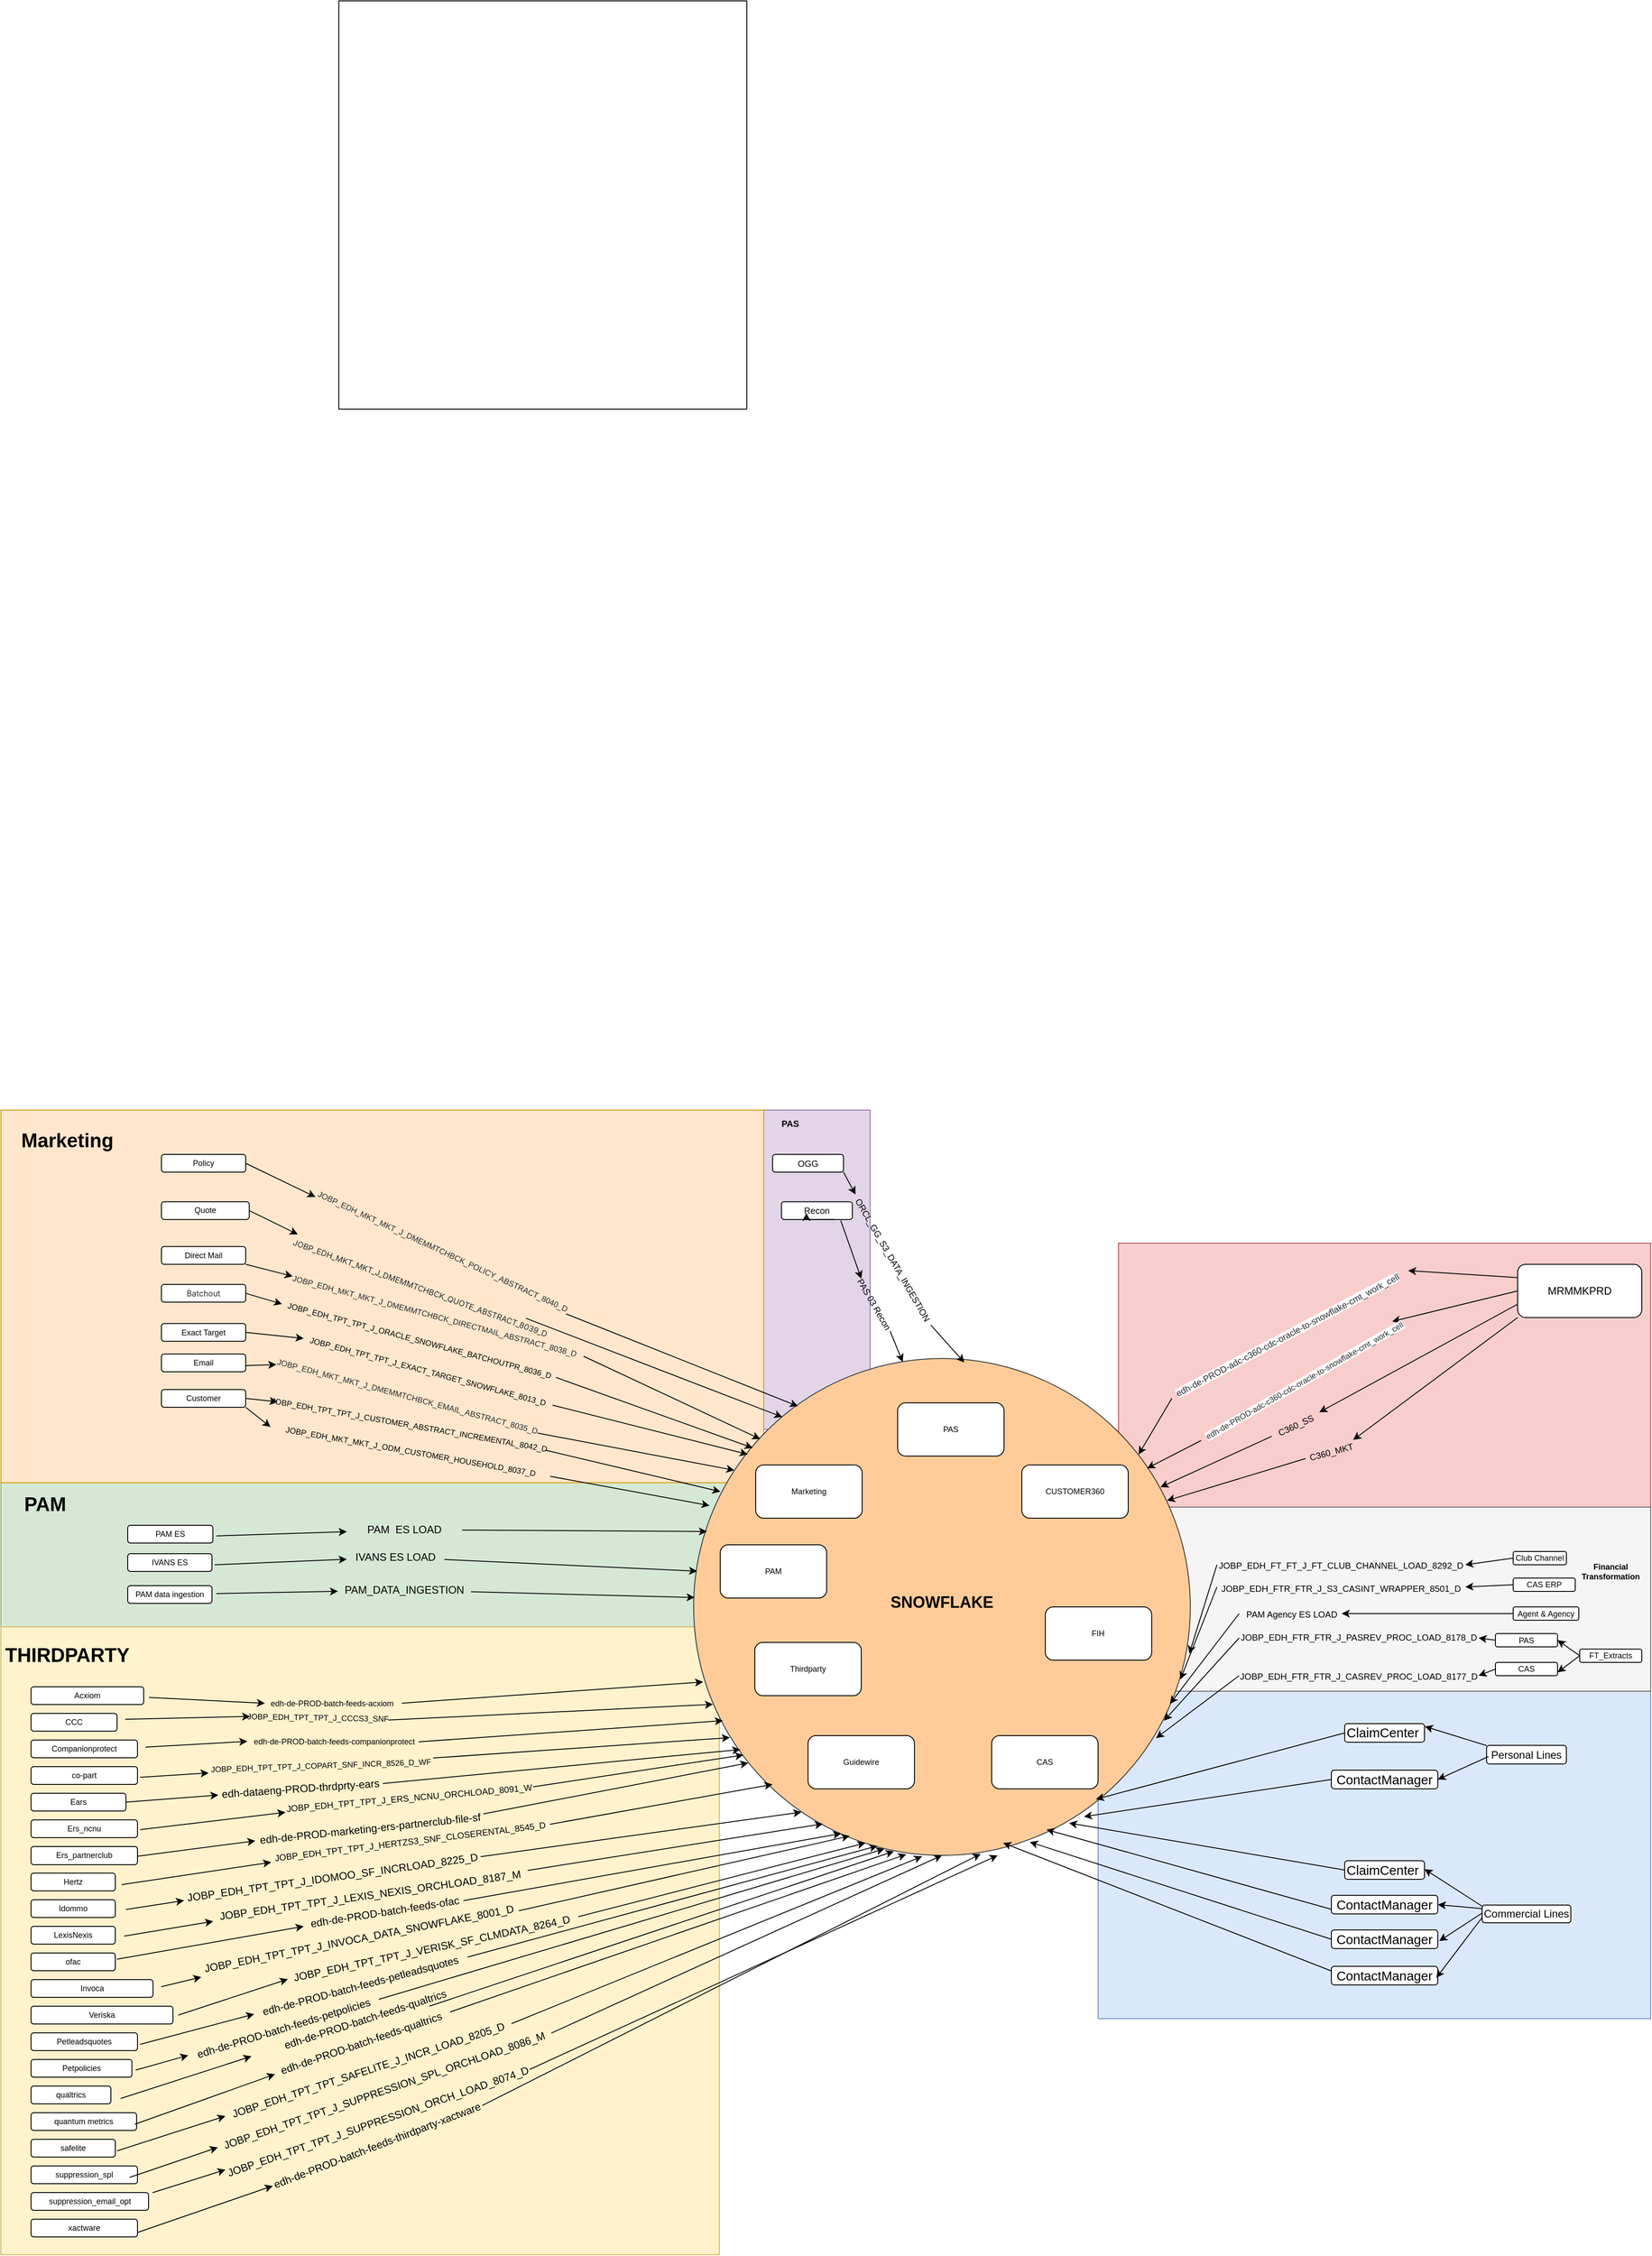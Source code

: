 <mxfile version="26.0.11">
  <diagram name="Page-1" id="kRAGbB4GnQMMaRT2yMuc">
    <mxGraphModel dx="2160" dy="2972" grid="1" gridSize="10" guides="1" tooltips="1" connect="1" arrows="1" fold="1" page="1" pageScale="1" pageWidth="850" pageHeight="1100" background="none" math="0" shadow="0">
      <root>
        <mxCell id="0" />
        <mxCell id="1" parent="0" />
        <mxCell id="0H2y0_2EXmDvVcCev98S-176" value="" style="rounded=0;whiteSpace=wrap;html=1;fillColor=#e1d5e7;strokeColor=#9673a6;" vertex="1" parent="1">
          <mxGeometry x="220" y="-350" width="120" height="360" as="geometry" />
        </mxCell>
        <mxCell id="MN0yz45vyrRwarsMdgd2-24" value="&lt;span style=&quot;color: rgba(0, 0, 0, 0); font-family: monospace; font-size: 0px; text-align: start; text-wrap-mode: nowrap;&quot;&gt;%3CmxGraphModel%3E%3Croot%3E%3CmxCell%20id%3D%220%22%2F%3E%3CmxCell%20id%3D%221%22%20parent%3D%220%22%2F%3E%3CmxCell%20id%3D%222%22%20value%3D%22Personal%20Lines%22%20style%3D%22rounded%3D1%3BwhiteSpace%3Dwrap%3Bhtml%3D1%3B%22%20vertex%3D%221%22%20parent%3D%221%22%3E%3CmxGeometry%20x%3D%22875%22%20y%3D%22525.5%22%20width%3D%2290%22%20height%3D%2221%22%20as%3D%22geometry%22%2F%3E%3C%2FmxCell%3E%3C%2Froot%3E%3C%2FmxGraphModel%3E&lt;/span&gt;&lt;span style=&quot;color: rgba(0, 0, 0, 0); font-family: monospace; font-size: 0px; text-align: start; text-wrap-mode: nowrap;&quot;&gt;%3CmxGraphModel%3E%3Croot%3E%3CmxCell%20id%3D%220%22%2F%3E%3CmxCell%20id%3D%221%22%20parent%3D%220%22%2F%3E%3CmxCell%20id%3D%222%22%20value%3D%22Personal%20Lines%22%20style%3D%22rounded%3D1%3BwhiteSpace%3Dwrap%3Bhtml%3D1%3B%22%20vertex%3D%221%22%20parent%3D%221%22%3E%3CmxGeometry%20x%3D%22875%22%20y%3D%22525.5%22%20width%3D%2290%22%20height%3D%2221%22%20as%3D%22geometry%22%2F%3E%3C%2FmxCell%3E%3C%2Froot%3E%3C%2FmxGraphModel%3E&lt;/span&gt;" style="rounded=0;whiteSpace=wrap;html=1;fillColor=#dae8fc;strokeColor=#6c8ebf;" vertex="1" parent="1">
          <mxGeometry x="597" y="301" width="623" height="373" as="geometry" />
        </mxCell>
        <mxCell id="MN0yz45vyrRwarsMdgd2-2" value="" style="rounded=0;whiteSpace=wrap;html=1;fontSize=9;fillColor=#f8cecc;strokeColor=#b85450;" vertex="1" parent="1">
          <mxGeometry x="620" y="-200" width="600" height="300" as="geometry" />
        </mxCell>
        <mxCell id="nPDYKOaMzk08qh_sVshH-3" value="" style="rounded=0;whiteSpace=wrap;html=1;fillColor=#d5e8d4;strokeColor=#82b366;" vertex="1" parent="1">
          <mxGeometry x="-640" y="70" width="850" height="170" as="geometry" />
        </mxCell>
        <mxCell id="0H2y0_2EXmDvVcCev98S-101" value="" style="rounded=0;whiteSpace=wrap;html=1;fontSize=9;fillColor=#f5f5f5;fontColor=#333333;strokeColor=#666666;" vertex="1" parent="1">
          <mxGeometry x="640" y="97.5" width="580" height="207.5" as="geometry" />
        </mxCell>
        <mxCell id="d_GGifG9hBrMxSvdhNBB-2" value="" style="rounded=0;whiteSpace=wrap;html=1;container=0;direction=west;movable=1;resizable=1;rotatable=1;deletable=1;editable=1;locked=0;connectable=1;fontSize=9;fillColor=#fff2cc;strokeColor=#d6b656;" parent="1" vertex="1">
          <mxGeometry x="-640" y="232.5" width="810" height="707.5" as="geometry" />
        </mxCell>
        <mxCell id="0H2y0_2EXmDvVcCev98S-15" value="" style="rounded=0;whiteSpace=wrap;html=1;fontSize=9;fillColor=#ffe6cc;strokeColor=#d79b00;" vertex="1" parent="1">
          <mxGeometry x="-640" y="-350" width="860" height="420" as="geometry" />
        </mxCell>
        <mxCell id="wsq4JRYlVpnwA_xUPwAn-1" value="" style="ellipse;whiteSpace=wrap;html=1;aspect=fixed;fontSize=9;fillColor=#ffcc99;strokeColor=#36393d;" parent="1" vertex="1">
          <mxGeometry x="141" y="-70" width="560" height="560" as="geometry" />
        </mxCell>
        <mxCell id="wsq4JRYlVpnwA_xUPwAn-7" value="Marketing" style="rounded=1;whiteSpace=wrap;html=1;fontSize=9;" parent="1" vertex="1">
          <mxGeometry x="211" y="50" width="120" height="60" as="geometry" />
        </mxCell>
        <mxCell id="E9n7oVyy4MYrTS4P3ZKx-2" value="Thirdparty" style="rounded=1;whiteSpace=wrap;html=1;fontSize=9;" parent="1" vertex="1">
          <mxGeometry x="210" y="250" width="120" height="60" as="geometry" />
        </mxCell>
        <mxCell id="E9n7oVyy4MYrTS4P3ZKx-1" value="FIH" style="rounded=1;whiteSpace=wrap;html=1;fontSize=9;" parent="1" vertex="1">
          <mxGeometry x="537.48" y="210" width="120" height="60" as="geometry" />
        </mxCell>
        <mxCell id="E9n7oVyy4MYrTS4P3ZKx-4" value="PAM" style="rounded=1;whiteSpace=wrap;html=1;fontSize=9;" parent="1" vertex="1">
          <mxGeometry x="171" y="140" width="120" height="60" as="geometry" />
        </mxCell>
        <mxCell id="E9n7oVyy4MYrTS4P3ZKx-5" value="CAS" style="rounded=1;whiteSpace=wrap;html=1;fontSize=9;" parent="1" vertex="1">
          <mxGeometry x="477" y="355" width="120" height="60" as="geometry" />
        </mxCell>
        <mxCell id="E9n7oVyy4MYrTS4P3ZKx-6" value="PAS" style="rounded=1;whiteSpace=wrap;html=1;fontSize=9;" parent="1" vertex="1">
          <mxGeometry x="371" y="-20" width="120" height="60" as="geometry" />
        </mxCell>
        <mxCell id="LdJkKsN1LRguEct0NIYA-1" value="CUSTOMER&lt;span style=&quot;background-color: transparent; color: light-dark(rgb(0, 0, 0), rgb(255, 255, 255));&quot;&gt;360&lt;/span&gt;" style="rounded=1;whiteSpace=wrap;html=1;fontSize=9;" parent="1" vertex="1">
          <mxGeometry x="511" y="50" width="120" height="60" as="geometry" />
        </mxCell>
        <mxCell id="jBidoqBdT52UNtDU3Eu4-1" value="Guidewire" style="rounded=1;whiteSpace=wrap;html=1;fontSize=9;" parent="1" vertex="1">
          <mxGeometry x="270" y="355" width="120" height="60" as="geometry" />
        </mxCell>
        <mxCell id="d_GGifG9hBrMxSvdhNBB-3" value="CCC" style="rounded=1;whiteSpace=wrap;html=1;container=0;fontSize=9;" parent="1" vertex="1">
          <mxGeometry x="-606" y="330" width="97" height="20" as="geometry" />
        </mxCell>
        <mxCell id="d_GGifG9hBrMxSvdhNBB-4" value="THIRDPARTY" style="text;html=1;align=center;verticalAlign=middle;whiteSpace=wrap;rounded=0;fontStyle=1;fontSize=22;" parent="1" vertex="1">
          <mxGeometry x="-610" y="250" width="90" height="30" as="geometry" />
        </mxCell>
        <mxCell id="d_GGifG9hBrMxSvdhNBB-5" value="Acxiom" style="rounded=1;whiteSpace=wrap;html=1;fontSize=9;" parent="1" vertex="1">
          <mxGeometry x="-606" y="300" width="127" height="20" as="geometry" />
        </mxCell>
        <mxCell id="d_GGifG9hBrMxSvdhNBB-6" value="co-part" style="rounded=1;whiteSpace=wrap;html=1;container=0;fontSize=9;" parent="1" vertex="1">
          <mxGeometry x="-606" y="390" width="120" height="20" as="geometry" />
        </mxCell>
        <mxCell id="d_GGifG9hBrMxSvdhNBB-9" value="Companionprotect" style="rounded=1;whiteSpace=wrap;html=1;container=0;fontSize=9;" parent="1" vertex="1">
          <mxGeometry x="-606" y="360" width="120" height="20" as="geometry" />
        </mxCell>
        <mxCell id="0H2y0_2EXmDvVcCev98S-11" value="" style="whiteSpace=wrap;html=1;aspect=fixed;fontSize=9;" vertex="1" parent="1">
          <mxGeometry x="-259" y="-1600" width="460" height="460" as="geometry" />
        </mxCell>
        <mxCell id="d_GGifG9hBrMxSvdhNBB-12" value="Ears" style="rounded=1;whiteSpace=wrap;html=1;container=0;fontSize=9;" parent="1" vertex="1">
          <mxGeometry x="-606" y="420" width="107" height="20" as="geometry" />
        </mxCell>
        <mxCell id="0H2y0_2EXmDvVcCev98S-4" value="&lt;font color=&quot;#292a2e&quot;&gt;&lt;span style=&quot;white-space-collapse: preserve;&quot;&gt;JOBP_EDH_MKT_MKT_J_DMEMMTCHBCK_POLICY_ABSTRACT_8040_D&lt;/span&gt;&lt;/font&gt;" style="text;whiteSpace=wrap;html=1;rotation=25;fontSize=9;fillColor=#FFE6CC;strokeColor=none;gradientColor=none;labelBackgroundColor=light-dark(#FFE6CC,#EDEDED);textShadow=0;" vertex="1" parent="1">
          <mxGeometry x="-299.99" y="-202.73" width="311.9" height="33.14" as="geometry" />
        </mxCell>
        <mxCell id="NIq7jWTQf8CCYJ9gUr3_-2" value="Hertz" style="rounded=1;whiteSpace=wrap;html=1;fontSize=9;" vertex="1" parent="1">
          <mxGeometry x="-606" y="510" width="95" height="20" as="geometry" />
        </mxCell>
        <mxCell id="NIq7jWTQf8CCYJ9gUr3_-3" value="Idommo" style="rounded=1;whiteSpace=wrap;html=1;fontSize=9;" vertex="1" parent="1">
          <mxGeometry x="-606" y="540" width="95" height="20" as="geometry" />
        </mxCell>
        <mxCell id="NIq7jWTQf8CCYJ9gUr3_-5" value="LexisNexis" style="rounded=1;whiteSpace=wrap;html=1;fontSize=9;" vertex="1" parent="1">
          <mxGeometry x="-606" y="570" width="95" height="20" as="geometry" />
        </mxCell>
        <mxCell id="NIq7jWTQf8CCYJ9gUr3_-7" value="ofac" style="rounded=1;whiteSpace=wrap;html=1;fontSize=9;" vertex="1" parent="1">
          <mxGeometry x="-606" y="600" width="95" height="20" as="geometry" />
        </mxCell>
        <mxCell id="NIq7jWTQf8CCYJ9gUr3_-8" value="Invoca" style="rounded=1;whiteSpace=wrap;html=1;fontSize=9;" vertex="1" parent="1">
          <mxGeometry x="-606" y="630" width="137.5" height="20" as="geometry" />
        </mxCell>
        <mxCell id="0H2y0_2EXmDvVcCev98S-13" value="Quote" style="rounded=1;whiteSpace=wrap;html=1;fontSize=9;" vertex="1" parent="1">
          <mxGeometry x="-459" y="-246.67" width="99" height="20" as="geometry" />
        </mxCell>
        <mxCell id="NIq7jWTQf8CCYJ9gUr3_-9" value="Petleadsquotes" style="rounded=1;whiteSpace=wrap;html=1;fontSize=9;" vertex="1" parent="1">
          <mxGeometry x="-606" y="690" width="120" height="20" as="geometry" />
        </mxCell>
        <mxCell id="0H2y0_2EXmDvVcCev98S-21" value="&lt;span style=&quot;color: rgb(41, 42, 46); font-family: ui-sans-serif, -apple-system, BlinkMacSystemFont, &amp;quot;Segoe UI&amp;quot;, Ubuntu, system-ui, &amp;quot;Helvetica Neue&amp;quot;, sans-serif; font-style: normal; font-variant-ligatures: normal; font-variant-caps: normal; font-weight: 400; letter-spacing: normal; orphans: 2; text-align: start; text-indent: 0px; text-transform: none; widows: 2; word-spacing: 0px; -webkit-text-stroke-width: 0px; white-space: pre-wrap; text-decoration-thickness: initial; text-decoration-style: initial; text-decoration-color: initial; float: none; display: inline !important;&quot;&gt;&lt;font&gt; JOBP_EDH_MKT_MKT_J_DMEMMTCHBCK_QUOTE_ABSTRACT_8039_D&lt;/font&gt;&lt;/span&gt;" style="text;whiteSpace=wrap;html=1;rotation=20;fontSize=9;labelBackgroundColor=#FFE6CC;" vertex="1" parent="1">
          <mxGeometry x="-319.69" y="-176.16" width="279.87" height="40" as="geometry" />
        </mxCell>
        <mxCell id="d_GGifG9hBrMxSvdhNBB-14" value="Ers_ncnu" style="rounded=1;whiteSpace=wrap;html=1;fontSize=9;" parent="1" vertex="1">
          <mxGeometry x="-606" y="450" width="120" height="20" as="geometry" />
        </mxCell>
        <mxCell id="NIq7jWTQf8CCYJ9gUr3_-1" value="Ers_partnerclub" style="rounded=1;whiteSpace=wrap;html=1;container=0;aspect=fixed;movable=1;resizable=1;rotatable=1;deletable=1;editable=1;locked=0;connectable=1;fontSize=9;" vertex="1" parent="1">
          <mxGeometry x="-606" y="480" width="120" height="20.51" as="geometry" />
        </mxCell>
        <mxCell id="NIq7jWTQf8CCYJ9gUr3_-11" value="Veriska" style="rounded=1;whiteSpace=wrap;html=1;fontSize=9;" vertex="1" parent="1">
          <mxGeometry x="-606" y="660" width="160" height="20" as="geometry" />
        </mxCell>
        <mxCell id="NIq7jWTQf8CCYJ9gUr3_-13" value="Petpolicies" style="rounded=1;whiteSpace=wrap;html=1;fontSize=9;" vertex="1" parent="1">
          <mxGeometry x="-606" y="720" width="113.75" height="20" as="geometry" />
        </mxCell>
        <mxCell id="NIq7jWTQf8CCYJ9gUr3_-17" value="qualtrics" style="rounded=1;whiteSpace=wrap;html=1;fontSize=9;" vertex="1" parent="1">
          <mxGeometry x="-606" y="750" width="90" height="20" as="geometry" />
        </mxCell>
        <mxCell id="NIq7jWTQf8CCYJ9gUr3_-19" value="quantum metrics" style="rounded=1;whiteSpace=wrap;html=1;fontSize=9;" vertex="1" parent="1">
          <mxGeometry x="-606" y="780" width="119" height="20" as="geometry" />
        </mxCell>
        <mxCell id="NIq7jWTQf8CCYJ9gUr3_-20" value="safelite" style="rounded=1;whiteSpace=wrap;html=1;fontSize=9;" vertex="1" parent="1">
          <mxGeometry x="-606" y="810" width="95" height="20" as="geometry" />
        </mxCell>
        <mxCell id="NIq7jWTQf8CCYJ9gUr3_-21" value="suppression_spl" style="rounded=1;whiteSpace=wrap;html=1;fontSize=9;" vertex="1" parent="1">
          <mxGeometry x="-606" y="840" width="120" height="20" as="geometry" />
        </mxCell>
        <mxCell id="NIq7jWTQf8CCYJ9gUr3_-23" value="suppression_email_opt" style="rounded=1;whiteSpace=wrap;html=1;fontSize=9;" vertex="1" parent="1">
          <mxGeometry x="-606" y="870" width="132.5" height="20" as="geometry" />
        </mxCell>
        <mxCell id="NIq7jWTQf8CCYJ9gUr3_-24" value="xactware" style="rounded=1;whiteSpace=wrap;html=1;fontSize=9;" vertex="1" parent="1">
          <mxGeometry x="-606" y="900" width="120" height="20" as="geometry" />
        </mxCell>
        <mxCell id="NIq7jWTQf8CCYJ9gUr3_-27" value="SNOWFLAKE" style="text;html=1;align=center;verticalAlign=middle;whiteSpace=wrap;rounded=0;fontSize=18;fontStyle=1" vertex="1" parent="1">
          <mxGeometry x="391" y="190" width="60" height="30" as="geometry" />
        </mxCell>
        <mxCell id="0H2y0_2EXmDvVcCev98S-19" value="" style="endArrow=classic;html=1;rounded=0;entryX=0.082;entryY=0.225;entryDx=0;entryDy=0;entryPerimeter=0;exitX=1.011;exitY=0.343;exitDx=0;exitDy=0;exitPerimeter=0;fontSize=9;" edge="1" parent="1" source="0H2y0_2EXmDvVcCev98S-23" target="wsq4JRYlVpnwA_xUPwAn-1">
          <mxGeometry width="50" height="50" relative="1" as="geometry">
            <mxPoint x="-187.6" y="-53.86" as="sourcePoint" />
            <mxPoint x="201.0" y="43.86" as="targetPoint" />
          </mxGeometry>
        </mxCell>
        <mxCell id="0H2y0_2EXmDvVcCev98S-32" value="&lt;font&gt;&lt;b&gt;Marketing&lt;/b&gt;&lt;/font&gt;" style="text;html=1;align=center;verticalAlign=middle;whiteSpace=wrap;rounded=0;fontSize=22;" vertex="1" parent="1">
          <mxGeometry x="-595" y="-330" width="60" height="30" as="geometry" />
        </mxCell>
        <mxCell id="0H2y0_2EXmDvVcCev98S-37" value="Policy" style="rounded=1;whiteSpace=wrap;html=1;fontSize=9;" vertex="1" parent="1">
          <mxGeometry x="-459" y="-300" width="95" height="20" as="geometry" />
        </mxCell>
        <mxCell id="0H2y0_2EXmDvVcCev98S-39" value="&lt;div style=&quot;text-align: left;&quot;&gt;&lt;font color=&quot;#292a2e&quot; face=&quot;ui-sans-serif, -apple-system, BlinkMacSystemFont, Segoe UI, Ubuntu, system-ui, Helvetica Neue, sans-serif&quot;&gt;&lt;span style=&quot;white-space-collapse: preserve; background-color: rgb(255, 255, 255);&quot;&gt;Batchout&lt;/span&gt;&lt;/font&gt;&lt;/div&gt;" style="rounded=1;whiteSpace=wrap;html=1;fontSize=9;fontStyle=0" vertex="1" parent="1">
          <mxGeometry x="-459" y="-153.44" width="95" height="20" as="geometry" />
        </mxCell>
        <mxCell id="0H2y0_2EXmDvVcCev98S-40" value="&lt;font&gt;Exact Target&lt;/font&gt;" style="rounded=1;whiteSpace=wrap;html=1;fontSize=9;" vertex="1" parent="1">
          <mxGeometry x="-459" y="-109.35" width="95" height="20" as="geometry" />
        </mxCell>
        <mxCell id="0H2y0_2EXmDvVcCev98S-42" value="Customer" style="rounded=1;whiteSpace=wrap;html=1;rotation=0;fontSize=9;" vertex="1" parent="1">
          <mxGeometry x="-459" y="-35" width="95" height="20" as="geometry" />
        </mxCell>
        <mxCell id="0H2y0_2EXmDvVcCev98S-53" value="Direct Mail" style="rounded=1;whiteSpace=wrap;html=1;fontSize=9;" vertex="1" parent="1">
          <mxGeometry x="-459" y="-196.16" width="95" height="20" as="geometry" />
        </mxCell>
        <mxCell id="0H2y0_2EXmDvVcCev98S-54" value="Email" style="rounded=1;whiteSpace=wrap;html=1;fontSize=9;" vertex="1" parent="1">
          <mxGeometry x="-459" y="-75" width="95" height="20" as="geometry" />
        </mxCell>
        <mxCell id="0H2y0_2EXmDvVcCev98S-55" value="" style="endArrow=classic;html=1;rounded=0;entryX=0.004;entryY=0.38;entryDx=0;entryDy=0;entryPerimeter=0;exitX=1.005;exitY=0.65;exitDx=0;exitDy=0;exitPerimeter=0;fontSize=9;" edge="1" parent="1" source="0H2y0_2EXmDvVcCev98S-54" target="0H2y0_2EXmDvVcCev98S-23">
          <mxGeometry width="50" height="50" relative="1" as="geometry">
            <mxPoint x="-384" y="-71" as="sourcePoint" />
            <mxPoint x="201.0" y="43.86" as="targetPoint" />
          </mxGeometry>
        </mxCell>
        <mxCell id="0H2y0_2EXmDvVcCev98S-23" value="&lt;span style=&quot;color: rgb(41, 42, 46); font-style: normal; font-variant-ligatures: normal; font-variant-caps: normal; font-weight: 400; letter-spacing: normal; orphans: 2; text-align: start; text-indent: 0px; text-transform: none; widows: 2; word-spacing: 0px; -webkit-text-stroke-width: 0px; white-space: pre-wrap; text-decoration-thickness: initial; text-decoration-style: initial; text-decoration-color: initial; float: none; display: inline !important;&quot;&gt;&lt;font face=&quot;Helvetica&quot;&gt;JOBP_EDH_MKT_MKT_J_DMEMMTCHBCK_EMAIL_ABSTRACT_8035_D&lt;/font&gt;&lt;/span&gt;" style="text;whiteSpace=wrap;html=1;rotation=15;fontSize=9;labelBackgroundColor=#FFE6CC;" vertex="1" parent="1">
          <mxGeometry x="-336.96" y="-40" width="300" height="40" as="geometry" />
        </mxCell>
        <mxCell id="0H2y0_2EXmDvVcCev98S-58" value="" style="endArrow=classic;html=1;rounded=0;exitX=1;exitY=0.5;exitDx=0;exitDy=0;entryX=0.013;entryY=0.311;entryDx=0;entryDy=0;entryPerimeter=0;fontSize=9;" edge="1" parent="1" source="0H2y0_2EXmDvVcCev98S-13" target="0H2y0_2EXmDvVcCev98S-21">
          <mxGeometry width="50" height="50" relative="1" as="geometry">
            <mxPoint x="-289" y="-110" as="sourcePoint" />
            <mxPoint x="-239" y="-160" as="targetPoint" />
          </mxGeometry>
        </mxCell>
        <mxCell id="0H2y0_2EXmDvVcCev98S-59" value="" style="endArrow=classic;html=1;rounded=0;exitX=0.992;exitY=0.333;exitDx=0;exitDy=0;exitPerimeter=0;fontSize=9;" edge="1" parent="1" source="0H2y0_2EXmDvVcCev98S-21">
          <mxGeometry width="50" height="50" relative="1" as="geometry">
            <mxPoint x="-9" y="-180" as="sourcePoint" />
            <mxPoint x="241" y="-4" as="targetPoint" />
          </mxGeometry>
        </mxCell>
        <mxCell id="0H2y0_2EXmDvVcCev98S-60" value="" style="endArrow=classic;html=1;rounded=0;exitX=1;exitY=0.5;exitDx=0;exitDy=0;entryX=0;entryY=0.5;entryDx=0;entryDy=0;fontSize=9;" edge="1" parent="1" source="0H2y0_2EXmDvVcCev98S-37" target="0H2y0_2EXmDvVcCev98S-4">
          <mxGeometry width="50" height="50" relative="1" as="geometry">
            <mxPoint x="-279" y="-320" as="sourcePoint" />
            <mxPoint x="-229" y="-370" as="targetPoint" />
          </mxGeometry>
        </mxCell>
        <UserObject label="" id="x8S57T6ln9iAfIoPM7LD-1">
          <mxCell style="endArrow=classic;html=1;rounded=0;entryX=0.019;entryY=0.651;entryDx=0;entryDy=0;entryPerimeter=0;exitX=1;exitY=0.5;exitDx=0;exitDy=0;fontSize=9;" edge="1" parent="1" source="x8S57T6ln9iAfIoPM7LD-4" target="wsq4JRYlVpnwA_xUPwAn-1">
            <mxGeometry width="50" height="50" relative="1" as="geometry">
              <mxPoint x="-473" y="312" as="sourcePoint" />
              <mxPoint x="160" y="314" as="targetPoint" />
              <Array as="points" />
            </mxGeometry>
          </mxCell>
        </UserObject>
        <mxCell id="0H2y0_2EXmDvVcCev98S-61" value="" style="endArrow=classic;html=1;rounded=0;entryX=0.21;entryY=0.096;entryDx=0;entryDy=0;entryPerimeter=0;exitX=1;exitY=0.5;exitDx=0;exitDy=0;fontSize=9;" edge="1" parent="1" source="0H2y0_2EXmDvVcCev98S-4" target="wsq4JRYlVpnwA_xUPwAn-1">
          <mxGeometry width="50" height="50" relative="1" as="geometry">
            <mxPoint x="41" y="-130" as="sourcePoint" />
            <mxPoint x="61" y="-130" as="targetPoint" />
          </mxGeometry>
        </mxCell>
        <UserObject label="" id="x8S57T6ln9iAfIoPM7LD-3">
          <mxCell style="endArrow=classic;html=1;rounded=0;fontSize=9;exitX=1.018;exitY=0.537;exitDx=0;exitDy=0;exitPerimeter=0;entryX=0.039;entryY=0.696;entryDx=0;entryDy=0;entryPerimeter=0;" edge="1" parent="1" source="x8S57T6ln9iAfIoPM7LD-7" target="wsq4JRYlVpnwA_xUPwAn-1">
            <mxGeometry width="50" height="50" relative="1" as="geometry">
              <mxPoint x="-179" y="336" as="sourcePoint" />
              <mxPoint x="251" y="350" as="targetPoint" />
              <Array as="points" />
            </mxGeometry>
          </mxCell>
        </UserObject>
        <mxCell id="0H2y0_2EXmDvVcCev98S-62" value="&lt;span style=&quot;color: rgb(41, 42, 46); font-style: normal; font-variant-ligatures: normal; font-variant-caps: normal; font-weight: 400; letter-spacing: normal; orphans: 2; text-align: start; text-indent: 0px; text-transform: none; widows: 2; word-spacing: 0px; -webkit-text-stroke-width: 0px; white-space: pre-wrap; text-decoration-thickness: initial; text-decoration-style: initial; text-decoration-color: initial; float: none; display: inline !important;&quot;&gt;&lt;font style=&quot;&quot; face=&quot;Helvetica&quot;&gt; &lt;span style=&quot;background-color: rgb(255, 230, 204);&quot;&gt;JOBP_EDH_MKT_MKT_J_DMEMMTCHBCK_DIRECTMAIL_ABSTRACT_8038_D&lt;/span&gt;&lt;/font&gt;&lt;/span&gt;" style="text;whiteSpace=wrap;html=1;fontSize=9;rotation=15;" vertex="1" parent="1">
          <mxGeometry x="-321.49" y="-129.11" width="344.28" height="24.11" as="geometry" />
        </mxCell>
        <mxCell id="0H2y0_2EXmDvVcCev98S-63" value="" style="endArrow=classic;html=1;rounded=0;exitX=1;exitY=1;exitDx=0;exitDy=0;entryX=0.012;entryY=0.411;entryDx=0;entryDy=0;entryPerimeter=0;fontSize=9;" edge="1" parent="1" source="0H2y0_2EXmDvVcCev98S-53" target="0H2y0_2EXmDvVcCev98S-62">
          <mxGeometry width="50" height="50" relative="1" as="geometry">
            <mxPoint x="-299" y="-20" as="sourcePoint" />
            <mxPoint x="-249" y="-70" as="targetPoint" />
          </mxGeometry>
        </mxCell>
        <mxCell id="0H2y0_2EXmDvVcCev98S-64" value="" style="endArrow=classic;html=1;rounded=0;entryX=0.134;entryY=0.162;entryDx=0;entryDy=0;entryPerimeter=0;exitX=1;exitY=0.5;exitDx=0;exitDy=0;fontSize=9;" edge="1" parent="1" source="0H2y0_2EXmDvVcCev98S-62" target="wsq4JRYlVpnwA_xUPwAn-1">
          <mxGeometry width="50" height="50" relative="1" as="geometry">
            <mxPoint x="-149" y="-30" as="sourcePoint" />
            <mxPoint x="-99" y="-80" as="targetPoint" />
          </mxGeometry>
        </mxCell>
        <UserObject label="" id="x8S57T6ln9iAfIoPM7LD-8">
          <mxCell style="endArrow=classic;html=1;rounded=0;fontSize=9;exitX=1;exitY=0.5;exitDx=0;exitDy=0;entryX=0.059;entryY=0.729;entryDx=0;entryDy=0;entryPerimeter=0;" edge="1" parent="1" source="x8S57T6ln9iAfIoPM7LD-10" target="wsq4JRYlVpnwA_xUPwAn-1">
            <mxGeometry width="50" height="50" relative="1" as="geometry">
              <mxPoint x="-477" y="368" as="sourcePoint" />
              <mxPoint x="182" y="354" as="targetPoint" />
              <Array as="points" />
            </mxGeometry>
          </mxCell>
        </UserObject>
        <mxCell id="0H2y0_2EXmDvVcCev98S-68" value="JOBP_EDH_TPT_TPT_J_ORACLE_SNOWFLAKE_BATCHOUTPR_8036_D" style="text;html=1;align=center;verticalAlign=middle;whiteSpace=wrap;rounded=0;fontSize=9;rotation=15;" vertex="1" parent="1">
          <mxGeometry x="-328.5" y="-105" width="319.87" height="30" as="geometry" />
        </mxCell>
        <mxCell id="0H2y0_2EXmDvVcCev98S-70" value="" style="endArrow=classic;html=1;rounded=0;exitX=1;exitY=0.5;exitDx=0;exitDy=0;entryX=0;entryY=0.5;entryDx=0;entryDy=0;fontSize=9;" edge="1" parent="1" source="0H2y0_2EXmDvVcCev98S-39" target="0H2y0_2EXmDvVcCev98S-68">
          <mxGeometry width="50" height="50" relative="1" as="geometry">
            <mxPoint x="-319" y="-130" as="sourcePoint" />
            <mxPoint x="-269" y="-180" as="targetPoint" />
          </mxGeometry>
        </mxCell>
        <mxCell id="0H2y0_2EXmDvVcCev98S-73" value="" style="endArrow=classic;html=1;rounded=0;entryX=0.119;entryY=0.18;entryDx=0;entryDy=0;entryPerimeter=0;fontSize=9;exitX=1;exitY=0.5;exitDx=0;exitDy=0;" edge="1" parent="1" source="0H2y0_2EXmDvVcCev98S-68" target="wsq4JRYlVpnwA_xUPwAn-1">
          <mxGeometry width="50" height="50" relative="1" as="geometry">
            <mxPoint x="11" y="-77" as="sourcePoint" />
            <mxPoint x="-159" y="-120" as="targetPoint" />
          </mxGeometry>
        </mxCell>
        <mxCell id="0H2y0_2EXmDvVcCev98S-76" value="JOBP_EDH_TPT_TPT_J_EXACT_TARGET_SNOWFLAKE_8013_D" style="text;html=1;align=center;verticalAlign=middle;whiteSpace=wrap;rounded=0;rotation=15;fontSize=9;" vertex="1" parent="1">
          <mxGeometry x="-303.58" y="-70" width="290.5" height="30" as="geometry" />
        </mxCell>
        <mxCell id="0H2y0_2EXmDvVcCev98S-79" value="" style="endArrow=classic;html=1;rounded=0;exitX=1;exitY=0.5;exitDx=0;exitDy=0;entryX=0;entryY=0.5;entryDx=0;entryDy=0;fontSize=9;" edge="1" parent="1" source="0H2y0_2EXmDvVcCev98S-40" target="0H2y0_2EXmDvVcCev98S-76">
          <mxGeometry width="50" height="50" relative="1" as="geometry">
            <mxPoint x="-347.64" y="-80" as="sourcePoint" />
            <mxPoint x="-297.64" y="-130" as="targetPoint" />
          </mxGeometry>
        </mxCell>
        <mxCell id="0H2y0_2EXmDvVcCev98S-80" value="" style="endArrow=classic;html=1;rounded=0;exitX=1;exitY=0.5;exitDx=0;exitDy=0;entryX=0.109;entryY=0.193;entryDx=0;entryDy=0;entryPerimeter=0;fontSize=9;" edge="1" parent="1" source="0H2y0_2EXmDvVcCev98S-76" target="wsq4JRYlVpnwA_xUPwAn-1">
          <mxGeometry width="50" height="50" relative="1" as="geometry">
            <mxPoint x="66.41" as="sourcePoint" />
            <mxPoint x="116.41" y="-50" as="targetPoint" />
          </mxGeometry>
        </mxCell>
        <UserObject label="" id="x8S57T6ln9iAfIoPM7LD-12">
          <mxCell style="endArrow=classic;html=1;rounded=0;fontSize=9;entryX=0.073;entryY=0.763;entryDx=0;entryDy=0;entryPerimeter=0;" edge="1" parent="1" source="x8S57T6ln9iAfIoPM7LD-13" target="wsq4JRYlVpnwA_xUPwAn-1">
            <mxGeometry width="50" height="50" relative="1" as="geometry">
              <mxPoint x="-483" y="402" as="sourcePoint" />
              <mxPoint x="251" y="370" as="targetPoint" />
              <Array as="points" />
            </mxGeometry>
          </mxCell>
        </UserObject>
        <mxCell id="0H2y0_2EXmDvVcCev98S-84" value="JOBP_EDH_TPT_TPT_J_CUSTOMER_ABSTRACT_INCREMENTAL_8042_D" style="text;html=1;align=center;verticalAlign=middle;whiteSpace=wrap;rounded=0;rotation=10;fontSize=9;" vertex="1" parent="1">
          <mxGeometry x="-330.3" y="-10" width="301.09" height="30" as="geometry" />
        </mxCell>
        <mxCell id="0H2y0_2EXmDvVcCev98S-85" value="" style="endArrow=classic;html=1;rounded=0;exitX=1;exitY=0.5;exitDx=0;exitDy=0;entryX=0;entryY=0.5;entryDx=0;entryDy=0;fontSize=9;" edge="1" parent="1" source="0H2y0_2EXmDvVcCev98S-42" target="0H2y0_2EXmDvVcCev98S-84">
          <mxGeometry width="50" height="50" relative="1" as="geometry">
            <mxPoint x="-239" y="-70" as="sourcePoint" />
            <mxPoint x="-189" y="-120" as="targetPoint" />
          </mxGeometry>
        </mxCell>
        <UserObject label="" id="x8S57T6ln9iAfIoPM7LD-14">
          <mxCell style="endArrow=classic;html=1;rounded=0;fontSize=9;entryX=0.094;entryY=0.787;entryDx=0;entryDy=0;entryPerimeter=0;exitX=1;exitY=0.5;exitDx=0;exitDy=0;" edge="1" parent="1" source="x8S57T6ln9iAfIoPM7LD-15" target="wsq4JRYlVpnwA_xUPwAn-1">
            <mxGeometry width="50" height="50" relative="1" as="geometry">
              <mxPoint x="-499" y="430" as="sourcePoint" />
              <mxPoint x="207" y="392" as="targetPoint" />
              <Array as="points" />
            </mxGeometry>
          </mxCell>
        </UserObject>
        <mxCell id="0H2y0_2EXmDvVcCev98S-86" value="" style="endArrow=classic;html=1;rounded=0;entryX=0.054;entryY=0.268;entryDx=0;entryDy=0;entryPerimeter=0;exitX=1.018;exitY=0.54;exitDx=0;exitDy=0;exitPerimeter=0;fontSize=9;" edge="1" parent="1" source="0H2y0_2EXmDvVcCev98S-84" target="wsq4JRYlVpnwA_xUPwAn-1">
          <mxGeometry width="50" height="50" relative="1" as="geometry">
            <mxPoint x="31" y="70" as="sourcePoint" />
            <mxPoint x="81" y="20" as="targetPoint" />
          </mxGeometry>
        </mxCell>
        <UserObject label="" id="x8S57T6ln9iAfIoPM7LD-17">
          <mxCell style="endArrow=classic;html=1;rounded=0;exitX=1;exitY=0.5;exitDx=0;exitDy=0;entryX=0.1;entryY=0.798;entryDx=0;entryDy=0;entryPerimeter=0;" edge="1" parent="1" source="x8S57T6ln9iAfIoPM7LD-18" target="wsq4JRYlVpnwA_xUPwAn-1">
            <mxGeometry width="50" height="50" relative="1" as="geometry">
              <mxPoint x="-483" y="461" as="sourcePoint" />
              <mxPoint x="218" y="404" as="targetPoint" />
              <Array as="points" />
            </mxGeometry>
          </mxCell>
        </UserObject>
        <mxCell id="0H2y0_2EXmDvVcCev98S-87" value="JOBP_EDH_MKT_MKT_J_ODM_CUSTOMER_HOUSEHOLD_8037_D" style="text;html=1;align=center;verticalAlign=middle;whiteSpace=wrap;rounded=0;fontSize=9;rotation=10;" vertex="1" parent="1">
          <mxGeometry x="-338.39" y="20" width="320" height="30" as="geometry" />
        </mxCell>
        <mxCell id="0H2y0_2EXmDvVcCev98S-89" value="" style="endArrow=classic;html=1;rounded=0;entryX=0;entryY=0.5;entryDx=0;entryDy=0;fontSize=9;exitX=1;exitY=1;exitDx=0;exitDy=0;" edge="1" parent="1" source="0H2y0_2EXmDvVcCev98S-42" target="0H2y0_2EXmDvVcCev98S-87">
          <mxGeometry width="50" height="50" relative="1" as="geometry">
            <mxPoint x="-369" y="-110" as="sourcePoint" />
            <mxPoint x="-9" y="-60" as="targetPoint" />
          </mxGeometry>
        </mxCell>
        <UserObject label="" id="x8S57T6ln9iAfIoPM7LD-19">
          <mxCell style="endArrow=classic;html=1;rounded=0;exitX=0.993;exitY=0.39;exitDx=0;exitDy=0;exitPerimeter=0;entryX=0.11;entryY=0.814;entryDx=0;entryDy=0;entryPerimeter=0;" edge="1" parent="1" source="x8S57T6ln9iAfIoPM7LD-20" target="wsq4JRYlVpnwA_xUPwAn-1">
            <mxGeometry width="50" height="50" relative="1" as="geometry">
              <mxPoint x="-486" y="491" as="sourcePoint" />
              <mxPoint x="226" y="420" as="targetPoint" />
              <Array as="points" />
            </mxGeometry>
          </mxCell>
        </UserObject>
        <mxCell id="0H2y0_2EXmDvVcCev98S-90" value="" style="endArrow=classic;html=1;rounded=0;exitX=1;exitY=0.5;exitDx=0;exitDy=0;entryX=0.032;entryY=0.296;entryDx=0;entryDy=0;entryPerimeter=0;fontSize=9;" edge="1" parent="1" source="0H2y0_2EXmDvVcCev98S-87" target="wsq4JRYlVpnwA_xUPwAn-1">
          <mxGeometry width="50" height="50" relative="1" as="geometry">
            <mxPoint x="-239" y="-70" as="sourcePoint" />
            <mxPoint x="-189" y="-120" as="targetPoint" />
          </mxGeometry>
        </mxCell>
        <UserObject label="" id="x8S57T6ln9iAfIoPM7LD-21">
          <mxCell style="endArrow=classic;html=1;rounded=0;exitX=1;exitY=0.5;exitDx=0;exitDy=0;" edge="1" parent="1" source="x8S57T6ln9iAfIoPM7LD-22">
            <mxGeometry width="50" height="50" relative="1" as="geometry">
              <mxPoint x="-504" y="523" as="sourcePoint" />
              <mxPoint x="230" y="410" as="targetPoint" />
              <Array as="points" />
            </mxGeometry>
          </mxCell>
        </UserObject>
        <mxCell id="0H2y0_2EXmDvVcCev98S-94" value="&lt;b&gt;Financial Transformation&lt;/b&gt;" style="text;html=1;align=center;verticalAlign=middle;whiteSpace=wrap;rounded=0;fontSize=9;" vertex="1" parent="1">
          <mxGeometry x="1145" y="155.0" width="60" height="30" as="geometry" />
        </mxCell>
        <UserObject label="" id="x8S57T6ln9iAfIoPM7LD-23">
          <mxCell style="endArrow=classic;html=1;rounded=0;exitX=1;exitY=0.5;exitDx=0;exitDy=0;entryX=0.217;entryY=0.913;entryDx=0;entryDy=0;entryPerimeter=0;" edge="1" parent="1" source="x8S57T6ln9iAfIoPM7LD-24" target="wsq4JRYlVpnwA_xUPwAn-1">
            <mxGeometry width="50" height="50" relative="1" as="geometry">
              <mxPoint x="-499" y="551" as="sourcePoint" />
              <mxPoint x="265" y="454" as="targetPoint" />
              <Array as="points" />
            </mxGeometry>
          </mxCell>
        </UserObject>
        <mxCell id="MN0yz45vyrRwarsMdgd2-12" value="" style="endArrow=classic;html=1;rounded=0;exitX=0.014;exitY=0.567;exitDx=0;exitDy=0;entryX=0.896;entryY=0.193;entryDx=0;entryDy=0;entryPerimeter=0;exitPerimeter=0;" edge="1" parent="1" source="0H2y0_2EXmDvVcCev98S-165" target="wsq4JRYlVpnwA_xUPwAn-1">
          <mxGeometry width="50" height="50" relative="1" as="geometry">
            <mxPoint x="924.6" y="-36.52" as="sourcePoint" />
            <mxPoint x="631.0" y="75.0" as="targetPoint" />
          </mxGeometry>
        </mxCell>
        <mxCell id="MN0yz45vyrRwarsMdgd2-13" value="" style="endArrow=classic;html=1;rounded=0;entryX=0.913;entryY=0.221;entryDx=0;entryDy=0;entryPerimeter=0;exitX=0;exitY=0.5;exitDx=0;exitDy=0;" edge="1" parent="1" source="0H2y0_2EXmDvVcCev98S-167" target="wsq4JRYlVpnwA_xUPwAn-1">
          <mxGeometry width="50" height="50" relative="1" as="geometry">
            <mxPoint x="951" y="40" as="sourcePoint" />
            <mxPoint x="631.0" y="80.0" as="targetPoint" />
          </mxGeometry>
        </mxCell>
        <UserObject label="" id="x8S57T6ln9iAfIoPM7LD-25">
          <mxCell style="endArrow=classic;html=1;rounded=0;" edge="1" parent="1" source="x8S57T6ln9iAfIoPM7LD-26">
            <mxGeometry width="50" height="50" relative="1" as="geometry">
              <mxPoint x="-48.997" y="500.51" as="sourcePoint" />
              <mxPoint x="286.76" y="454.49" as="targetPoint" />
              <Array as="points" />
            </mxGeometry>
          </mxCell>
        </UserObject>
        <mxCell id="0H2y0_2EXmDvVcCev98S-98" value="Club Channel" style="rounded=1;whiteSpace=wrap;html=1;fontSize=9;" vertex="1" parent="1">
          <mxGeometry x="1065" y="147.5" width="60" height="15" as="geometry" />
        </mxCell>
        <mxCell id="0H2y0_2EXmDvVcCev98S-99" value="Agent &amp;amp; Agency" style="rounded=1;whiteSpace=wrap;html=1;fontSize=9;" vertex="1" parent="1">
          <mxGeometry x="1065" y="210" width="74" height="15" as="geometry" />
        </mxCell>
        <mxCell id="0H2y0_2EXmDvVcCev98S-102" value="CAS ERP" style="rounded=1;whiteSpace=wrap;html=1;fontSize=9;" vertex="1" parent="1">
          <mxGeometry x="1065" y="177.5" width="70" height="15" as="geometry" />
        </mxCell>
        <UserObject label="" id="x8S57T6ln9iAfIoPM7LD-27">
          <mxCell style="endArrow=classic;html=1;rounded=0;exitX=0.981;exitY=0.537;exitDx=0;exitDy=0;exitPerimeter=0;entryX=0.297;entryY=0.956;entryDx=0;entryDy=0;entryPerimeter=0;" edge="1" parent="1" source="x8S57T6ln9iAfIoPM7LD-29" target="wsq4JRYlVpnwA_xUPwAn-1">
            <mxGeometry width="50" height="50" relative="1" as="geometry">
              <mxPoint x="-509" y="607" as="sourcePoint" />
              <mxPoint x="299" y="475" as="targetPoint" />
              <Array as="points" />
            </mxGeometry>
          </mxCell>
        </UserObject>
        <mxCell id="0H2y0_2EXmDvVcCev98S-103" value="" style="endArrow=classic;html=1;rounded=0;exitX=0;exitY=0.5;exitDx=0;exitDy=0;entryX=0.998;entryY=0.594;entryDx=0;entryDy=0;entryPerimeter=0;" edge="1" parent="1" source="0H2y0_2EXmDvVcCev98S-105" target="wsq4JRYlVpnwA_xUPwAn-1">
          <mxGeometry width="50" height="50" relative="1" as="geometry">
            <mxPoint x="801" y="120" as="sourcePoint" />
            <mxPoint x="851" y="70" as="targetPoint" />
          </mxGeometry>
        </mxCell>
        <mxCell id="0H2y0_2EXmDvVcCev98S-105" value="JOBP_EDH_FT_FT_J_FT_CLUB_CHANNEL_LOAD_8292_D" style="text;html=1;align=center;verticalAlign=middle;whiteSpace=wrap;rounded=0;fontSize=10;" vertex="1" parent="1">
          <mxGeometry x="731" y="147.5" width="280" height="30" as="geometry" />
        </mxCell>
        <UserObject label="" id="x8S57T6ln9iAfIoPM7LD-30">
          <mxCell style="endArrow=classic;html=1;rounded=0;exitX=0.996;exitY=0.655;exitDx=0;exitDy=0;exitPerimeter=0;entryX=0.314;entryY=0.961;entryDx=0;entryDy=0;entryPerimeter=0;" edge="1" parent="1" target="wsq4JRYlVpnwA_xUPwAn-1">
            <mxGeometry width="50" height="50" relative="1" as="geometry">
              <mxPoint x="-55.982" y="552.416" as="sourcePoint" />
              <mxPoint x="307.93" y="477.58" as="targetPoint" />
              <Array as="points" />
            </mxGeometry>
          </mxCell>
        </UserObject>
        <mxCell id="0H2y0_2EXmDvVcCev98S-106" value="" style="endArrow=classic;html=1;rounded=0;exitX=0;exitY=0.5;exitDx=0;exitDy=0;entryX=1;entryY=0.5;entryDx=0;entryDy=0;" edge="1" parent="1" source="0H2y0_2EXmDvVcCev98S-98" target="0H2y0_2EXmDvVcCev98S-105">
          <mxGeometry width="50" height="50" relative="1" as="geometry">
            <mxPoint x="801" y="180" as="sourcePoint" />
            <mxPoint x="851" y="130" as="targetPoint" />
          </mxGeometry>
        </mxCell>
        <UserObject label="" id="x8S57T6ln9iAfIoPM7LD-31">
          <mxCell style="endArrow=classic;html=1;rounded=0;exitX=1.009;exitY=0.474;exitDx=0;exitDy=0;exitPerimeter=0;entryX=0.346;entryY=0.975;entryDx=0;entryDy=0;entryPerimeter=0;" edge="1" parent="1" source="x8S57T6ln9iAfIoPM7LD-34" target="wsq4JRYlVpnwA_xUPwAn-1">
            <mxGeometry width="50" height="50" relative="1" as="geometry">
              <mxPoint x="-440" y="670" as="sourcePoint" />
              <mxPoint x="325" y="477" as="targetPoint" />
              <Array as="points" />
            </mxGeometry>
          </mxCell>
        </UserObject>
        <mxCell id="0H2y0_2EXmDvVcCev98S-107" value="&lt;div&gt;JOBP_EDH_FTR_FTR_J_S3_CASINT_WRAPPER_8501_D&lt;/div&gt;&lt;div&gt;&lt;br&gt;&lt;/div&gt;" style="text;html=1;align=center;verticalAlign=middle;whiteSpace=wrap;rounded=0;fontSize=10;" vertex="1" parent="1">
          <mxGeometry x="731" y="180" width="280" height="30" as="geometry" />
        </mxCell>
        <mxCell id="0H2y0_2EXmDvVcCev98S-108" value="" style="endArrow=classic;html=1;rounded=0;exitX=0;exitY=0.25;exitDx=0;exitDy=0;entryX=0.98;entryY=0.646;entryDx=0;entryDy=0;entryPerimeter=0;" edge="1" parent="1" source="0H2y0_2EXmDvVcCev98S-107" target="wsq4JRYlVpnwA_xUPwAn-1">
          <mxGeometry width="50" height="50" relative="1" as="geometry">
            <mxPoint x="861" y="150" as="sourcePoint" />
            <mxPoint x="911" y="100" as="targetPoint" />
          </mxGeometry>
        </mxCell>
        <UserObject label="" id="x8S57T6ln9iAfIoPM7LD-35">
          <mxCell style="endArrow=classic;html=1;rounded=0;exitX=1;exitY=0.5;exitDx=0;exitDy=0;entryX=0.37;entryY=0.981;entryDx=0;entryDy=0;entryPerimeter=0;" edge="1" parent="1" source="x8S57T6ln9iAfIoPM7LD-37" target="wsq4JRYlVpnwA_xUPwAn-1">
            <mxGeometry width="50" height="50" relative="1" as="geometry">
              <mxPoint x="-483" y="703" as="sourcePoint" />
              <mxPoint x="331" y="486" as="targetPoint" />
              <Array as="points" />
            </mxGeometry>
          </mxCell>
        </UserObject>
        <UserObject label="" id="x8S57T6ln9iAfIoPM7LD-36">
          <mxCell style="endArrow=classic;html=1;rounded=0;exitX=1;exitY=0.5;exitDx=0;exitDy=0;entryX=0.384;entryY=0.987;entryDx=0;entryDy=0;entryPerimeter=0;" edge="1" parent="1" source="x8S57T6ln9iAfIoPM7LD-38" target="wsq4JRYlVpnwA_xUPwAn-1">
            <mxGeometry width="50" height="50" relative="1" as="geometry">
              <mxPoint x="-488" y="732" as="sourcePoint" />
              <mxPoint x="334" y="491" as="targetPoint" />
              <Array as="points" />
            </mxGeometry>
          </mxCell>
        </UserObject>
        <mxCell id="0H2y0_2EXmDvVcCev98S-109" value="" style="endArrow=classic;html=1;rounded=0;entryX=1;entryY=0.25;entryDx=0;entryDy=0;exitX=0;exitY=0.5;exitDx=0;exitDy=0;" edge="1" parent="1" source="0H2y0_2EXmDvVcCev98S-102" target="0H2y0_2EXmDvVcCev98S-107">
          <mxGeometry width="50" height="50" relative="1" as="geometry">
            <mxPoint x="1051" y="455" as="sourcePoint" />
            <mxPoint x="1101" y="405" as="targetPoint" />
          </mxGeometry>
        </mxCell>
        <mxCell id="MN0yz45vyrRwarsMdgd2-21" value="" style="endArrow=classic;html=1;rounded=0;exitX=0;exitY=0.5;exitDx=0;exitDy=0;entryX=0.94;entryY=0.259;entryDx=0;entryDy=0;entryPerimeter=0;" edge="1" parent="1" source="0H2y0_2EXmDvVcCev98S-169" target="wsq4JRYlVpnwA_xUPwAn-1">
          <mxGeometry width="50" height="50" relative="1" as="geometry">
            <mxPoint x="961" y="-25" as="sourcePoint" />
            <mxPoint x="641.0" y="90.0" as="targetPoint" />
          </mxGeometry>
        </mxCell>
        <mxCell id="0H2y0_2EXmDvVcCev98S-110" value="&lt;div&gt;&lt;span style=&quot;font-family: Aptos, sans-serif;&quot;&gt;&lt;font&gt;PAM Agency ES LOAD&lt;/font&gt;&lt;/span&gt;&lt;/div&gt;" style="text;html=1;align=center;verticalAlign=middle;whiteSpace=wrap;rounded=0;fontSize=10;" vertex="1" parent="1">
          <mxGeometry x="756" y="202.5" width="119" height="30" as="geometry" />
        </mxCell>
        <UserObject label="" id="x8S57T6ln9iAfIoPM7LD-39">
          <mxCell style="endArrow=classic;html=1;rounded=0;exitX=0.771;exitY=0.767;exitDx=0;exitDy=0;exitPerimeter=0;entryX=0.403;entryY=0.992;entryDx=0;entryDy=0;entryPerimeter=0;" edge="1" parent="1" source="x8S57T6ln9iAfIoPM7LD-41" target="wsq4JRYlVpnwA_xUPwAn-1">
            <mxGeometry width="50" height="50" relative="1" as="geometry">
              <mxPoint x="-505" y="764" as="sourcePoint" />
              <mxPoint x="357" y="491" as="targetPoint" />
              <Array as="points" />
            </mxGeometry>
          </mxCell>
        </UserObject>
        <mxCell id="MN0yz45vyrRwarsMdgd2-22" value="" style="endArrow=classic;html=1;rounded=0;exitX=0;exitY=0.5;exitDx=0;exitDy=0;entryX=0.953;entryY=0.286;entryDx=0;entryDy=0;entryPerimeter=0;" edge="1" parent="1" source="0H2y0_2EXmDvVcCev98S-172" target="wsq4JRYlVpnwA_xUPwAn-1">
          <mxGeometry width="50" height="50" relative="1" as="geometry">
            <mxPoint x="1041" y="60" as="sourcePoint" />
            <mxPoint x="680" y="90" as="targetPoint" />
          </mxGeometry>
        </mxCell>
        <mxCell id="0H2y0_2EXmDvVcCev98S-111" value="" style="endArrow=classic;html=1;rounded=0;exitX=0;exitY=0.5;exitDx=0;exitDy=0;entryX=0.972;entryY=0.5;entryDx=0;entryDy=0;entryPerimeter=0;" edge="1" parent="1" source="0H2y0_2EXmDvVcCev98S-99" target="0H2y0_2EXmDvVcCev98S-110">
          <mxGeometry width="50" height="50" relative="1" as="geometry">
            <mxPoint x="881" y="210" as="sourcePoint" />
            <mxPoint x="931" y="160" as="targetPoint" />
          </mxGeometry>
        </mxCell>
        <mxCell id="0H2y0_2EXmDvVcCev98S-112" value="" style="endArrow=classic;html=1;rounded=0;exitX=0;exitY=0.5;exitDx=0;exitDy=0;entryX=0.959;entryY=0.695;entryDx=0;entryDy=0;entryPerimeter=0;" edge="1" parent="1" source="0H2y0_2EXmDvVcCev98S-110" target="wsq4JRYlVpnwA_xUPwAn-1">
          <mxGeometry width="50" height="50" relative="1" as="geometry">
            <mxPoint x="901" y="210" as="sourcePoint" />
            <mxPoint x="951" y="160" as="targetPoint" />
          </mxGeometry>
        </mxCell>
        <mxCell id="0H2y0_2EXmDvVcCev98S-116" value="FT_Extracts" style="rounded=1;whiteSpace=wrap;html=1;fontSize=9;" vertex="1" parent="1">
          <mxGeometry x="1140" y="257.5" width="70" height="15" as="geometry" />
        </mxCell>
        <mxCell id="0H2y0_2EXmDvVcCev98S-117" value="PAS" style="rounded=1;whiteSpace=wrap;html=1;fontSize=9;" vertex="1" parent="1">
          <mxGeometry x="1045" y="240" width="70" height="15" as="geometry" />
        </mxCell>
        <mxCell id="0H2y0_2EXmDvVcCev98S-118" value="CAS" style="rounded=1;whiteSpace=wrap;html=1;fontSize=9;" vertex="1" parent="1">
          <mxGeometry x="1045" y="272.5" width="70" height="15" as="geometry" />
        </mxCell>
        <mxCell id="0H2y0_2EXmDvVcCev98S-121" value="" style="endArrow=classic;html=1;rounded=0;exitX=0;exitY=0.5;exitDx=0;exitDy=0;entryX=1;entryY=0.5;entryDx=0;entryDy=0;" edge="1" parent="1" source="0H2y0_2EXmDvVcCev98S-116" target="0H2y0_2EXmDvVcCev98S-117">
          <mxGeometry width="50" height="50" relative="1" as="geometry">
            <mxPoint x="831" y="400" as="sourcePoint" />
            <mxPoint x="881" y="350" as="targetPoint" />
          </mxGeometry>
        </mxCell>
        <mxCell id="0H2y0_2EXmDvVcCev98S-122" value="" style="endArrow=classic;html=1;rounded=0;exitX=0;exitY=0.5;exitDx=0;exitDy=0;entryX=1;entryY=0.75;entryDx=0;entryDy=0;" edge="1" parent="1" source="0H2y0_2EXmDvVcCev98S-116" target="0H2y0_2EXmDvVcCev98S-118">
          <mxGeometry width="50" height="50" relative="1" as="geometry">
            <mxPoint x="961" y="370" as="sourcePoint" />
            <mxPoint x="1011" y="320" as="targetPoint" />
          </mxGeometry>
        </mxCell>
        <mxCell id="0H2y0_2EXmDvVcCev98S-123" value="&lt;div&gt;JOBP_EDH_FTR_FTR_J_PASREV_PROC_LOAD_8178_D&lt;/div&gt;&lt;div&gt;&lt;br&gt;&lt;/div&gt;" style="text;html=1;align=center;verticalAlign=middle;whiteSpace=wrap;rounded=0;fontSize=10;" vertex="1" parent="1">
          <mxGeometry x="756" y="240" width="270" height="20" as="geometry" />
        </mxCell>
        <mxCell id="0H2y0_2EXmDvVcCev98S-125" value="" style="endArrow=classic;html=1;rounded=0;exitX=0;exitY=0.5;exitDx=0;exitDy=0;entryX=1;entryY=0.25;entryDx=0;entryDy=0;" edge="1" parent="1" source="0H2y0_2EXmDvVcCev98S-117" target="0H2y0_2EXmDvVcCev98S-123">
          <mxGeometry width="50" height="50" relative="1" as="geometry">
            <mxPoint x="961" y="370" as="sourcePoint" />
            <mxPoint x="1011" y="320" as="targetPoint" />
          </mxGeometry>
        </mxCell>
        <mxCell id="0H2y0_2EXmDvVcCev98S-126" value="" style="endArrow=classic;html=1;rounded=0;exitX=0;exitY=0.25;exitDx=0;exitDy=0;entryX=0.947;entryY=0.729;entryDx=0;entryDy=0;entryPerimeter=0;" edge="1" parent="1" source="0H2y0_2EXmDvVcCev98S-123" target="wsq4JRYlVpnwA_xUPwAn-1">
          <mxGeometry width="50" height="50" relative="1" as="geometry">
            <mxPoint x="961" y="370" as="sourcePoint" />
            <mxPoint x="1011" y="320" as="targetPoint" />
          </mxGeometry>
        </mxCell>
        <mxCell id="0H2y0_2EXmDvVcCev98S-127" value="JOBP_EDH_FTR_FTR_J_CASREV_PROC_LOAD_8177_D" style="text;html=1;align=center;verticalAlign=middle;whiteSpace=wrap;rounded=0;fontSize=10;" vertex="1" parent="1">
          <mxGeometry x="756" y="272.5" width="270" height="30" as="geometry" />
        </mxCell>
        <mxCell id="0H2y0_2EXmDvVcCev98S-128" value="" style="endArrow=classic;html=1;rounded=0;exitX=0;exitY=0.5;exitDx=0;exitDy=0;entryX=0.931;entryY=0.764;entryDx=0;entryDy=0;entryPerimeter=0;" edge="1" parent="1" source="0H2y0_2EXmDvVcCev98S-127" target="wsq4JRYlVpnwA_xUPwAn-1">
          <mxGeometry width="50" height="50" relative="1" as="geometry">
            <mxPoint x="871" y="370" as="sourcePoint" />
            <mxPoint x="921" y="320" as="targetPoint" />
          </mxGeometry>
        </mxCell>
        <mxCell id="0H2y0_2EXmDvVcCev98S-129" value="" style="endArrow=classic;html=1;rounded=0;exitX=0;exitY=0.5;exitDx=0;exitDy=0;entryX=1;entryY=0.5;entryDx=0;entryDy=0;" edge="1" parent="1" source="0H2y0_2EXmDvVcCev98S-118" target="0H2y0_2EXmDvVcCev98S-127">
          <mxGeometry width="50" height="50" relative="1" as="geometry">
            <mxPoint x="871" y="370" as="sourcePoint" />
            <mxPoint x="921" y="320" as="targetPoint" />
          </mxGeometry>
        </mxCell>
        <UserObject label="" id="x8S57T6ln9iAfIoPM7LD-42">
          <mxCell style="endArrow=classic;html=1;rounded=0;exitX=1.015;exitY=0.468;exitDx=0;exitDy=0;exitPerimeter=0;entryX=0.428;entryY=0.998;entryDx=0;entryDy=0;entryPerimeter=0;" edge="1" parent="1" source="x8S57T6ln9iAfIoPM7LD-43" target="wsq4JRYlVpnwA_xUPwAn-1">
            <mxGeometry width="50" height="50" relative="1" as="geometry">
              <mxPoint x="-489" y="793" as="sourcePoint" />
              <mxPoint x="381" y="510" as="targetPoint" />
              <Array as="points" />
            </mxGeometry>
          </mxCell>
        </UserObject>
        <mxCell id="MN0yz45vyrRwarsMdgd2-25" value="Personal Lines" style="rounded=1;whiteSpace=wrap;html=1;" vertex="1" parent="1">
          <mxGeometry x="1035" y="366" width="90" height="21" as="geometry" />
        </mxCell>
        <mxCell id="0H2y0_2EXmDvVcCev98S-131" value="" style="endArrow=classic;html=1;rounded=0;exitX=0.81;exitY=0.822;exitDx=0;exitDy=0;exitPerimeter=0;fontSize=9;" edge="1" parent="1">
          <mxGeometry width="50" height="50" relative="1" as="geometry">
            <mxPoint x="-499.9" y="336.6" as="sourcePoint" />
            <mxPoint x="-359" y="333.398" as="targetPoint" />
            <Array as="points" />
          </mxGeometry>
        </mxCell>
        <mxCell id="MN0yz45vyrRwarsMdgd2-26" value="Commercial Lines" style="rounded=1;whiteSpace=wrap;html=1;" vertex="1" parent="1">
          <mxGeometry x="1030" y="546" width="100" height="20" as="geometry" />
        </mxCell>
        <mxCell id="MN0yz45vyrRwarsMdgd2-39" value="&lt;span style=&quot;font-size:11.0pt;font-family:&amp;quot;Aptos&amp;quot;,sans-serif;&lt;br/&gt;mso-ascii-theme-font:minor-latin;mso-fareast-font-family:Aptos;mso-fareast-theme-font:&lt;br/&gt;minor-latin;mso-hansi-theme-font:minor-latin;mso-bidi-font-family:&amp;quot;Times New Roman&amp;quot;;&lt;br/&gt;mso-bidi-theme-font:minor-bidi;mso-ansi-language:EN-US;mso-fareast-language:&lt;br/&gt;EN-US;mso-bidi-language:AR-SA&quot;&gt;ClaimCenter&amp;nbsp;&lt;/span&gt;" style="rounded=1;whiteSpace=wrap;html=1;" vertex="1" parent="1">
          <mxGeometry x="875" y="341.5" width="90" height="21" as="geometry" />
        </mxCell>
        <mxCell id="x8S57T6ln9iAfIoPM7LD-7" value="JOBP_EDH_TPT_TPT_J_CCCS3_SNF" style="text;html=1;align=center;verticalAlign=middle;whiteSpace=wrap;rounded=0;fontSize=9;rotation=1;" vertex="1" parent="1">
          <mxGeometry x="-359" y="320" width="153" height="30" as="geometry" />
        </mxCell>
        <mxCell id="MN0yz45vyrRwarsMdgd2-41" value="&lt;span style=&quot;font-size:11.0pt;font-family:&amp;quot;Aptos&amp;quot;,sans-serif;&lt;br/&gt;mso-ascii-theme-font:minor-latin;mso-fareast-font-family:Aptos;mso-fareast-theme-font:&lt;br/&gt;minor-latin;mso-hansi-theme-font:minor-latin;mso-bidi-font-family:&amp;quot;Times New Roman&amp;quot;;&lt;br/&gt;mso-bidi-theme-font:minor-bidi;mso-ansi-language:EN-US;mso-fareast-language:&lt;br/&gt;EN-US;mso-bidi-language:AR-SA&quot;&gt;ContactManager&lt;/span&gt;" style="rounded=1;whiteSpace=wrap;html=1;" vertex="1" parent="1">
          <mxGeometry x="860" y="394" width="120" height="21" as="geometry" />
        </mxCell>
        <UserObject label="" id="x8S57T6ln9iAfIoPM7LD-45">
          <mxCell style="endArrow=classic;html=1;rounded=0;exitX=1;exitY=0.5;exitDx=0;exitDy=0;entryX=0.46;entryY=1.002;entryDx=0;entryDy=0;entryPerimeter=0;" edge="1" parent="1" source="x8S57T6ln9iAfIoPM7LD-46" target="wsq4JRYlVpnwA_xUPwAn-1">
            <mxGeometry width="50" height="50" relative="1" as="geometry">
              <mxPoint x="-509" y="823" as="sourcePoint" />
              <mxPoint x="401" y="540" as="targetPoint" />
              <Array as="points" />
            </mxGeometry>
          </mxCell>
        </UserObject>
        <mxCell id="MN0yz45vyrRwarsMdgd2-42" value="&lt;span style=&quot;font-size:11.0pt;font-family:&amp;quot;Aptos&amp;quot;,sans-serif;&lt;br/&gt;mso-ascii-theme-font:minor-latin;mso-fareast-font-family:Aptos;mso-fareast-theme-font:&lt;br/&gt;minor-latin;mso-hansi-theme-font:minor-latin;mso-bidi-font-family:&amp;quot;Times New Roman&amp;quot;;&lt;br/&gt;mso-bidi-theme-font:minor-bidi;mso-ansi-language:EN-US;mso-fareast-language:&lt;br/&gt;EN-US;mso-bidi-language:AR-SA&quot;&gt;ClaimCenter&amp;nbsp;&lt;/span&gt;" style="rounded=1;whiteSpace=wrap;html=1;" vertex="1" parent="1">
          <mxGeometry x="875" y="496" width="90" height="21" as="geometry" />
        </mxCell>
        <mxCell id="0H2y0_2EXmDvVcCev98S-132" value="" style="endArrow=classic;html=1;rounded=0;entryX=0.017;entryY=0.505;entryDx=0;entryDy=0;entryPerimeter=0;exitX=0.772;exitY=0.849;exitDx=0;exitDy=0;exitPerimeter=0;fontSize=22;" edge="1" parent="1" target="x8S57T6ln9iAfIoPM7LD-4">
          <mxGeometry width="50" height="50" relative="1" as="geometry">
            <mxPoint x="-473" y="312" as="sourcePoint" />
            <mxPoint x="256" y="348" as="targetPoint" />
            <Array as="points" />
          </mxGeometry>
        </mxCell>
        <mxCell id="MN0yz45vyrRwarsMdgd2-43" value="&lt;span style=&quot;font-size:11.0pt;font-family:&amp;quot;Aptos&amp;quot;,sans-serif;&lt;br/&gt;mso-ascii-theme-font:minor-latin;mso-fareast-font-family:Aptos;mso-fareast-theme-font:&lt;br/&gt;minor-latin;mso-hansi-theme-font:minor-latin;mso-bidi-font-family:&amp;quot;Times New Roman&amp;quot;;&lt;br/&gt;mso-bidi-theme-font:minor-bidi;mso-ansi-language:EN-US;mso-fareast-language:&lt;br/&gt;EN-US;mso-bidi-language:AR-SA&quot;&gt;ContactManager&lt;/span&gt;" style="rounded=1;whiteSpace=wrap;html=1;" vertex="1" parent="1">
          <mxGeometry x="860" y="535" width="120" height="21" as="geometry" />
        </mxCell>
        <mxCell id="MN0yz45vyrRwarsMdgd2-44" value="&lt;span style=&quot;font-size:11.0pt;font-family:&amp;quot;Aptos&amp;quot;,sans-serif;&lt;br/&gt;mso-ascii-theme-font:minor-latin;mso-fareast-font-family:Aptos;mso-fareast-theme-font:&lt;br/&gt;minor-latin;mso-hansi-theme-font:minor-latin;mso-bidi-font-family:&amp;quot;Times New Roman&amp;quot;;&lt;br/&gt;mso-bidi-theme-font:minor-bidi;mso-ansi-language:EN-US;mso-fareast-language:&lt;br/&gt;EN-US;mso-bidi-language:AR-SA&quot;&gt;ContactManager&lt;/span&gt;" style="rounded=1;whiteSpace=wrap;html=1;" vertex="1" parent="1">
          <mxGeometry x="860" y="574" width="120" height="21" as="geometry" />
        </mxCell>
        <mxCell id="x8S57T6ln9iAfIoPM7LD-4" value="edh-de-PROD-batch-feeds-acxiom" style="text;html=1;align=center;verticalAlign=middle;whiteSpace=wrap;rounded=0;fontSize=9;" vertex="1" parent="1">
          <mxGeometry x="-345" y="305" width="157" height="27" as="geometry" />
        </mxCell>
        <mxCell id="MN0yz45vyrRwarsMdgd2-47" value="&lt;span style=&quot;font-size:11.0pt;font-family:&amp;quot;Aptos&amp;quot;,sans-serif;&lt;br/&gt;mso-ascii-theme-font:minor-latin;mso-fareast-font-family:Aptos;mso-fareast-theme-font:&lt;br/&gt;minor-latin;mso-hansi-theme-font:minor-latin;mso-bidi-font-family:&amp;quot;Times New Roman&amp;quot;;&lt;br/&gt;mso-bidi-theme-font:minor-bidi;mso-ansi-language:EN-US;mso-fareast-language:&lt;br/&gt;EN-US;mso-bidi-language:AR-SA&quot;&gt;ContactManager&lt;/span&gt;" style="rounded=1;whiteSpace=wrap;html=1;" vertex="1" parent="1">
          <mxGeometry x="860" y="615" width="120" height="21" as="geometry" />
        </mxCell>
        <UserObject label="" id="x8S57T6ln9iAfIoPM7LD-47">
          <mxCell style="endArrow=classic;html=1;rounded=0;exitX=1;exitY=0.5;exitDx=0;exitDy=0;entryX=0.5;entryY=1;entryDx=0;entryDy=0;" edge="1" parent="1" source="x8S57T6ln9iAfIoPM7LD-48" target="wsq4JRYlVpnwA_xUPwAn-1">
            <mxGeometry width="50" height="50" relative="1" as="geometry">
              <mxPoint x="-495" y="853" as="sourcePoint" />
              <mxPoint x="381" y="569" as="targetPoint" />
              <Array as="points" />
            </mxGeometry>
          </mxCell>
        </UserObject>
        <mxCell id="0H2y0_2EXmDvVcCev98S-134" value="" style="endArrow=classic;html=1;rounded=0;exitX=0.771;exitY=0.767;exitDx=0;exitDy=0;exitPerimeter=0;fontSize=9;entryX=-0.017;entryY=0.478;entryDx=0;entryDy=0;entryPerimeter=0;" edge="1" parent="1" target="x8S57T6ln9iAfIoPM7LD-10">
          <mxGeometry width="50" height="50" relative="1" as="geometry">
            <mxPoint x="-477" y="368" as="sourcePoint" />
            <mxPoint x="249" y="359" as="targetPoint" />
            <Array as="points" />
          </mxGeometry>
        </mxCell>
        <mxCell id="x8S57T6ln9iAfIoPM7LD-10" value="edh-de-PROD-batch-feeds-companionprotect" style="text;html=1;align=center;verticalAlign=middle;whiteSpace=wrap;rounded=0;fontSize=9;" vertex="1" parent="1">
          <mxGeometry x="-359" y="350" width="190" height="24" as="geometry" />
        </mxCell>
        <UserObject label="" id="x8S57T6ln9iAfIoPM7LD-49">
          <mxCell style="endArrow=classic;html=1;rounded=0;exitX=1;exitY=0.5;exitDx=0;exitDy=0;entryX=0.612;entryY=1;entryDx=0;entryDy=0;entryPerimeter=0;" edge="1" parent="1" source="x8S57T6ln9iAfIoPM7LD-50" target="wsq4JRYlVpnwA_xUPwAn-1">
            <mxGeometry width="50" height="50" relative="1" as="geometry">
              <mxPoint x="-469.0" y="870.14" as="sourcePoint" />
              <mxPoint x="370" y="520" as="targetPoint" />
              <Array as="points" />
            </mxGeometry>
          </mxCell>
        </UserObject>
        <UserObject label="" id="x8S57T6ln9iAfIoPM7LD-51">
          <mxCell style="endArrow=classic;html=1;rounded=0;exitX=1;exitY=0.5;exitDx=0;exitDy=0;entryX=0.578;entryY=0.997;entryDx=0;entryDy=0;entryPerimeter=0;" edge="1" parent="1" source="x8S57T6ln9iAfIoPM7LD-52" target="wsq4JRYlVpnwA_xUPwAn-1">
            <mxGeometry width="50" height="50" relative="1" as="geometry">
              <mxPoint x="-419" y="910.003" as="sourcePoint" />
              <mxPoint x="431" y="550" as="targetPoint" />
              <Array as="points" />
            </mxGeometry>
          </mxCell>
        </UserObject>
        <mxCell id="0H2y0_2EXmDvVcCev98S-136" value="" style="endArrow=classic;html=1;rounded=0;exitX=0.771;exitY=0.767;exitDx=0;exitDy=0;exitPerimeter=0;fontSize=9;" edge="1" parent="1" target="x8S57T6ln9iAfIoPM7LD-13">
          <mxGeometry width="50" height="50" relative="1" as="geometry">
            <mxPoint x="-483" y="402" as="sourcePoint" />
            <mxPoint x="251" y="370" as="targetPoint" />
            <Array as="points" />
          </mxGeometry>
        </mxCell>
        <mxCell id="nPDYKOaMzk08qh_sVshH-13" value="PAM ES" style="rounded=1;whiteSpace=wrap;html=1;rotation=0;fontSize=9;" vertex="1" parent="1">
          <mxGeometry x="-497" y="118" width="96" height="20" as="geometry" />
        </mxCell>
        <mxCell id="x8S57T6ln9iAfIoPM7LD-13" value="JOBP_EDH_TPT_TPT_J_COPART_SNF_INCR_8526_D_WF" style="text;html=1;align=center;verticalAlign=middle;whiteSpace=wrap;rounded=0;rotation=358;fontSize=9;" vertex="1" parent="1">
          <mxGeometry x="-406" y="374" width="253.5" height="30" as="geometry" />
        </mxCell>
        <mxCell id="nPDYKOaMzk08qh_sVshH-21" value="IVANS ES" style="rounded=1;whiteSpace=wrap;html=1;rotation=0;fontSize=9;" vertex="1" parent="1">
          <mxGeometry x="-497" y="150" width="95" height="20" as="geometry" />
        </mxCell>
        <mxCell id="0H2y0_2EXmDvVcCev98S-137" value="" style="endArrow=classic;html=1;rounded=0;fontSize=9;entryX=0;entryY=0.5;entryDx=0;entryDy=0;" edge="1" parent="1" target="x8S57T6ln9iAfIoPM7LD-15">
          <mxGeometry width="50" height="50" relative="1" as="geometry">
            <mxPoint x="-499" y="430" as="sourcePoint" />
            <mxPoint x="257" y="379" as="targetPoint" />
            <Array as="points" />
          </mxGeometry>
        </mxCell>
        <mxCell id="nPDYKOaMzk08qh_sVshH-22" value="PAM data ingestion" style="rounded=1;whiteSpace=wrap;html=1;rotation=0;fontSize=9;" vertex="1" parent="1">
          <mxGeometry x="-497" y="186" width="95" height="20" as="geometry" />
        </mxCell>
        <mxCell id="x8S57T6ln9iAfIoPM7LD-15" value="edh-dataeng-PROD-thrdprty-ears" style="text;html=1;align=center;verticalAlign=middle;whiteSpace=wrap;rounded=0;rotation=356;" vertex="1" parent="1">
          <mxGeometry x="-394.98" y="400.49" width="186" height="30" as="geometry" />
        </mxCell>
        <mxCell id="0H2y0_2EXmDvVcCev98S-139" value="" style="endArrow=classic;html=1;rounded=0;exitX=0.771;exitY=0.767;exitDx=0;exitDy=0;exitPerimeter=0;" edge="1" parent="1" target="x8S57T6ln9iAfIoPM7LD-18">
          <mxGeometry width="50" height="50" relative="1" as="geometry">
            <mxPoint x="-483" y="461" as="sourcePoint" />
            <mxPoint x="264" y="388" as="targetPoint" />
            <Array as="points" />
          </mxGeometry>
        </mxCell>
        <mxCell id="x8S57T6ln9iAfIoPM7LD-18" value="JOBP_EDH_TPT_TPT_J_ERS_NCNU_ORCHLOAD_8091_W" style="text;html=1;align=center;verticalAlign=middle;whiteSpace=wrap;rounded=0;rotation=355;fontSize=10;" vertex="1" parent="1">
          <mxGeometry x="-320.09" y="410.01" width="280.66" height="30" as="geometry" />
        </mxCell>
        <mxCell id="0H2y0_2EXmDvVcCev98S-141" value="" style="endArrow=classic;html=1;rounded=0;exitX=0.771;exitY=0.767;exitDx=0;exitDy=0;exitPerimeter=0;entryX=0;entryY=0.5;entryDx=0;entryDy=0;" edge="1" parent="1" target="x8S57T6ln9iAfIoPM7LD-20">
          <mxGeometry width="50" height="50" relative="1" as="geometry">
            <mxPoint x="-486" y="491" as="sourcePoint" />
            <mxPoint x="290" y="395" as="targetPoint" />
            <Array as="points" />
          </mxGeometry>
        </mxCell>
        <mxCell id="x8S57T6ln9iAfIoPM7LD-20" value="edh-de-PROD-marketing-ers-partnerclub-file-sf" style="text;html=1;align=center;verticalAlign=middle;whiteSpace=wrap;rounded=0;rotation=354;" vertex="1" parent="1">
          <mxGeometry x="-353.79" y="445" width="260.57" height="30" as="geometry" />
        </mxCell>
        <mxCell id="0H2y0_2EXmDvVcCev98S-142" value="" style="endArrow=classic;html=1;rounded=0;exitX=0.771;exitY=0.767;exitDx=0;exitDy=0;exitPerimeter=0;" edge="1" parent="1" target="x8S57T6ln9iAfIoPM7LD-22">
          <mxGeometry width="50" height="50" relative="1" as="geometry">
            <mxPoint x="-504" y="523" as="sourcePoint" />
            <mxPoint x="281" y="400" as="targetPoint" />
            <Array as="points" />
          </mxGeometry>
        </mxCell>
        <mxCell id="x8S57T6ln9iAfIoPM7LD-22" value="JOBP_EDH_TPT_TPT_J_HERTZS3_SNF_CLOSERENTAL_8545_D" style="text;html=1;align=center;verticalAlign=middle;whiteSpace=wrap;rounded=0;rotation=353;fontSize=10;" vertex="1" parent="1">
          <mxGeometry x="-336.96" y="459.33" width="317.14" height="30" as="geometry" />
        </mxCell>
        <mxCell id="0H2y0_2EXmDvVcCev98S-143" value="" style="endArrow=classic;html=1;rounded=0;exitX=0.771;exitY=0.767;exitDx=0;exitDy=0;exitPerimeter=0;" edge="1" parent="1" target="x8S57T6ln9iAfIoPM7LD-24">
          <mxGeometry width="50" height="50" relative="1" as="geometry">
            <mxPoint x="-499" y="551" as="sourcePoint" />
            <mxPoint x="265" y="454" as="targetPoint" />
            <Array as="points" />
          </mxGeometry>
        </mxCell>
        <mxCell id="x8S57T6ln9iAfIoPM7LD-24" value="JOBP_EDH_TPT_TPT_J_IDOMOO_SF_INCRLOAD_8225_D" style="text;html=1;align=center;verticalAlign=middle;whiteSpace=wrap;rounded=0;rotation=352;" vertex="1" parent="1">
          <mxGeometry x="-435.5" y="500" width="338" height="30" as="geometry" />
        </mxCell>
        <mxCell id="0H2y0_2EXmDvVcCev98S-144" value="" style="endArrow=classic;html=1;rounded=0;exitX=0.771;exitY=0.767;exitDx=0;exitDy=0;exitPerimeter=0;" edge="1" parent="1" target="x8S57T6ln9iAfIoPM7LD-26">
          <mxGeometry width="50" height="50" relative="1" as="geometry">
            <mxPoint x="-501" y="581" as="sourcePoint" />
            <mxPoint x="290" y="464" as="targetPoint" />
            <Array as="points" />
          </mxGeometry>
        </mxCell>
        <mxCell id="x8S57T6ln9iAfIoPM7LD-26" value="JOBP_EDH_TPT_TPT_J_LEXIS_NEXIS_ORCHLOAD_8187_M" style="text;html=1;align=center;verticalAlign=middle;whiteSpace=wrap;rounded=0;rotation=352;" vertex="1" parent="1">
          <mxGeometry x="-402.99" y="520" width="358.98" height="30" as="geometry" />
        </mxCell>
        <mxCell id="0H2y0_2EXmDvVcCev98S-145" value="" style="endArrow=classic;html=1;rounded=0;exitX=0.771;exitY=0.767;exitDx=0;exitDy=0;exitPerimeter=0;" edge="1" parent="1" target="x8S57T6ln9iAfIoPM7LD-29">
          <mxGeometry width="50" height="50" relative="1" as="geometry">
            <mxPoint x="-509" y="607" as="sourcePoint" />
            <mxPoint x="299" y="475" as="targetPoint" />
            <Array as="points" />
          </mxGeometry>
        </mxCell>
        <mxCell id="x8S57T6ln9iAfIoPM7LD-29" value="edh-de-PROD-batch-feeds-ofac" style="text;html=1;align=center;verticalAlign=middle;whiteSpace=wrap;rounded=0;rotation=351;" vertex="1" parent="1">
          <mxGeometry x="-300.06" y="538.91" width="185.98" height="30" as="geometry" />
        </mxCell>
        <mxCell id="0H2y0_2EXmDvVcCev98S-146" value="" style="endArrow=classic;html=1;rounded=0;exitX=0.771;exitY=0.767;exitDx=0;exitDy=0;exitPerimeter=0;" edge="1" parent="1" target="x8S57T6ln9iAfIoPM7LD-32">
          <mxGeometry width="50" height="50" relative="1" as="geometry">
            <mxPoint x="-459" y="638" as="sourcePoint" />
            <mxPoint x="307" y="479" as="targetPoint" />
            <Array as="points" />
          </mxGeometry>
        </mxCell>
        <mxCell id="x8S57T6ln9iAfIoPM7LD-32" value="JOBP_EDH_TPT_TPT_J_INVOCA_DATA_SNOWFLAKE_8001_D" style="text;html=1;align=center;verticalAlign=middle;whiteSpace=wrap;rounded=0;rotation=349;" vertex="1" parent="1">
          <mxGeometry x="-419" y="568.91" width="366" height="30" as="geometry" />
        </mxCell>
        <mxCell id="0H2y0_2EXmDvVcCev98S-147" value="" style="endArrow=classic;html=1;rounded=0;exitX=0.771;exitY=0.767;exitDx=0;exitDy=0;exitPerimeter=0;entryX=0;entryY=0.5;entryDx=0;entryDy=0;" edge="1" parent="1" target="x8S57T6ln9iAfIoPM7LD-34">
          <mxGeometry width="50" height="50" relative="1" as="geometry">
            <mxPoint x="-440" y="670" as="sourcePoint" />
            <mxPoint x="325" y="477" as="targetPoint" />
            <Array as="points" />
          </mxGeometry>
        </mxCell>
        <mxCell id="x8S57T6ln9iAfIoPM7LD-34" value="JOBP_EDH_TPT_TPT_J_VERISK_SF_CLMDATA_8264_D" style="text;html=1;align=center;verticalAlign=middle;whiteSpace=wrap;rounded=0;rotation=348;" vertex="1" parent="1">
          <mxGeometry x="-320.09" y="580" width="332" height="30" as="geometry" />
        </mxCell>
        <mxCell id="0H2y0_2EXmDvVcCev98S-148" value="" style="endArrow=classic;html=1;rounded=0;exitX=0.771;exitY=0.767;exitDx=0;exitDy=0;exitPerimeter=0;" edge="1" parent="1" target="x8S57T6ln9iAfIoPM7LD-37">
          <mxGeometry width="50" height="50" relative="1" as="geometry">
            <mxPoint x="-483" y="703" as="sourcePoint" />
            <mxPoint x="331" y="486" as="targetPoint" />
            <Array as="points" />
          </mxGeometry>
        </mxCell>
        <mxCell id="x8S57T6ln9iAfIoPM7LD-37" value="edh-de-PROD-batch-feeds-petleadsquotes" style="text;html=1;align=center;verticalAlign=middle;whiteSpace=wrap;rounded=0;rotation=345;" vertex="1" parent="1">
          <mxGeometry x="-358.63" y="626.85" width="249" height="20" as="geometry" />
        </mxCell>
        <mxCell id="0H2y0_2EXmDvVcCev98S-149" value="" style="endArrow=classic;html=1;rounded=0;exitX=0.771;exitY=0.767;exitDx=0;exitDy=0;exitPerimeter=0;" edge="1" parent="1" target="x8S57T6ln9iAfIoPM7LD-38">
          <mxGeometry width="50" height="50" relative="1" as="geometry">
            <mxPoint x="-488" y="732" as="sourcePoint" />
            <mxPoint x="334" y="491" as="targetPoint" />
            <Array as="points" />
          </mxGeometry>
        </mxCell>
        <mxCell id="x8S57T6ln9iAfIoPM7LD-38" value="edh-de-PROD-batch-feeds-petpolicies" style="text;html=1;align=center;verticalAlign=middle;whiteSpace=wrap;rounded=0;rotation=343;" vertex="1" parent="1">
          <mxGeometry x="-432.93" y="670" width="223.95" height="30" as="geometry" />
        </mxCell>
        <mxCell id="0H2y0_2EXmDvVcCev98S-150" value="" style="endArrow=classic;html=1;rounded=0;exitX=0.771;exitY=0.767;exitDx=0;exitDy=0;exitPerimeter=0;" edge="1" parent="1" target="x8S57T6ln9iAfIoPM7LD-41">
          <mxGeometry width="50" height="50" relative="1" as="geometry">
            <mxPoint x="-505" y="764" as="sourcePoint" />
            <mxPoint x="357" y="491" as="targetPoint" />
            <Array as="points" />
          </mxGeometry>
        </mxCell>
        <mxCell id="x8S57T6ln9iAfIoPM7LD-41" value="edh-de-PROD-batch-feeds-qualtrics" style="text;html=1;align=center;verticalAlign=middle;whiteSpace=wrap;rounded=0;rotation=342;" vertex="1" parent="1">
          <mxGeometry x="-364" y="660" width="270" height="30" as="geometry" />
        </mxCell>
        <mxCell id="0H2y0_2EXmDvVcCev98S-151" value="" style="endArrow=classic;html=1;rounded=0;exitX=0;exitY=0.25;exitDx=0;exitDy=0;entryX=1.005;entryY=0.392;entryDx=0;entryDy=0;entryPerimeter=0;" edge="1" parent="1">
          <mxGeometry width="50" height="50" relative="1" as="geometry">
            <mxPoint x="1035" y="366.25" as="sourcePoint" />
            <mxPoint x="965.45" y="344.732" as="targetPoint" />
          </mxGeometry>
        </mxCell>
        <mxCell id="0H2y0_2EXmDvVcCev98S-153" value="" style="endArrow=classic;html=1;rounded=0;exitX=0.023;exitY=0.648;exitDx=0;exitDy=0;exitPerimeter=0;entryX=1;entryY=0.5;entryDx=0;entryDy=0;" edge="1" parent="1">
          <mxGeometry width="50" height="50" relative="1" as="geometry">
            <mxPoint x="1037.07" y="378.608" as="sourcePoint" />
            <mxPoint x="980" y="404.5" as="targetPoint" />
          </mxGeometry>
        </mxCell>
        <mxCell id="0H2y0_2EXmDvVcCev98S-154" value="" style="endArrow=classic;html=1;rounded=0;exitX=-0.001;exitY=0.112;exitDx=0;exitDy=0;exitPerimeter=0;entryX=1;entryY=0.5;entryDx=0;entryDy=0;" edge="1" parent="1">
          <mxGeometry width="50" height="50" relative="1" as="geometry">
            <mxPoint x="1029.9" y="547.24" as="sourcePoint" />
            <mxPoint x="965" y="505.5" as="targetPoint" />
          </mxGeometry>
        </mxCell>
        <mxCell id="0H2y0_2EXmDvVcCev98S-155" value="" style="endArrow=classic;html=1;rounded=0;exitX=0;exitY=0.25;exitDx=0;exitDy=0;entryX=1;entryY=0.5;entryDx=0;entryDy=0;" edge="1" parent="1">
          <mxGeometry width="50" height="50" relative="1" as="geometry">
            <mxPoint x="1030" y="550" as="sourcePoint" />
            <mxPoint x="980" y="545.5" as="targetPoint" />
          </mxGeometry>
        </mxCell>
        <mxCell id="0H2y0_2EXmDvVcCev98S-156" value="" style="endArrow=classic;html=1;rounded=0;exitX=0;exitY=0.5;exitDx=0;exitDy=0;entryX=1.014;entryY=0.595;entryDx=0;entryDy=0;entryPerimeter=0;" edge="1" parent="1">
          <mxGeometry width="50" height="50" relative="1" as="geometry">
            <mxPoint x="1030" y="555" as="sourcePoint" />
            <mxPoint x="981.68" y="586.495" as="targetPoint" />
          </mxGeometry>
        </mxCell>
        <mxCell id="0H2y0_2EXmDvVcCev98S-157" value="" style="endArrow=classic;html=1;rounded=0;exitX=0;exitY=0.75;exitDx=0;exitDy=0;entryX=0.986;entryY=0.618;entryDx=0;entryDy=0;entryPerimeter=0;" edge="1" parent="1">
          <mxGeometry width="50" height="50" relative="1" as="geometry">
            <mxPoint x="1030" y="560" as="sourcePoint" />
            <mxPoint x="978.32" y="627.978" as="targetPoint" />
          </mxGeometry>
        </mxCell>
        <mxCell id="0H2y0_2EXmDvVcCev98S-158" value="" style="endArrow=classic;html=1;rounded=0;exitX=0.771;exitY=0.767;exitDx=0;exitDy=0;exitPerimeter=0;" edge="1" parent="1" target="x8S57T6ln9iAfIoPM7LD-43">
          <mxGeometry width="50" height="50" relative="1" as="geometry">
            <mxPoint x="-489" y="793" as="sourcePoint" />
            <mxPoint x="381" y="510" as="targetPoint" />
            <Array as="points" />
          </mxGeometry>
        </mxCell>
        <mxCell id="x8S57T6ln9iAfIoPM7LD-43" value="edh-de-PROD-batch-feeds-qualtrics" style="text;html=1;align=center;verticalAlign=middle;whiteSpace=wrap;rounded=0;rotation=341;" vertex="1" parent="1">
          <mxGeometry x="-336.96" y="687" width="206.52" height="30" as="geometry" />
        </mxCell>
        <mxCell id="0H2y0_2EXmDvVcCev98S-159" value="" style="endArrow=classic;html=1;rounded=0;exitX=0.771;exitY=0.767;exitDx=0;exitDy=0;exitPerimeter=0;" edge="1" parent="1" target="x8S57T6ln9iAfIoPM7LD-46">
          <mxGeometry width="50" height="50" relative="1" as="geometry">
            <mxPoint x="-509" y="823" as="sourcePoint" />
            <mxPoint x="401" y="540" as="targetPoint" />
            <Array as="points" />
          </mxGeometry>
        </mxCell>
        <mxCell id="x8S57T6ln9iAfIoPM7LD-46" value="JOBP_EDH_TPT_TPT_SAFELITE_J_INCR_LOAD_8205_D" style="text;html=1;align=center;verticalAlign=middle;whiteSpace=wrap;rounded=0;rotation=342;" vertex="1" parent="1">
          <mxGeometry x="-394.98" y="717" width="339" height="30" as="geometry" />
        </mxCell>
        <mxCell id="0H2y0_2EXmDvVcCev98S-161" value="" style="endArrow=classic;html=1;rounded=0;exitX=0.657;exitY=0.082;exitDx=0;exitDy=0;exitPerimeter=0;" edge="1" parent="1" target="x8S57T6ln9iAfIoPM7LD-48">
          <mxGeometry width="50" height="50" relative="1" as="geometry">
            <mxPoint x="-495" y="853" as="sourcePoint" />
            <mxPoint x="381" y="569" as="targetPoint" />
            <Array as="points" />
          </mxGeometry>
        </mxCell>
        <mxCell id="x8S57T6ln9iAfIoPM7LD-48" value="JOBP_EDH_TPT_TPT_J_SUPPRESSION_SPL_ORCHLOAD_8086_M" style="text;html=1;align=center;verticalAlign=middle;whiteSpace=wrap;rounded=0;rotation=341;" vertex="1" parent="1">
          <mxGeometry x="-406" y="740" width="397.37" height="30" as="geometry" />
        </mxCell>
        <mxCell id="0H2y0_2EXmDvVcCev98S-163" value="" style="endArrow=classic;html=1;rounded=0;exitX=0.657;exitY=0.082;exitDx=0;exitDy=0;exitPerimeter=0;" edge="1" parent="1" target="x8S57T6ln9iAfIoPM7LD-50">
          <mxGeometry width="50" height="50" relative="1" as="geometry">
            <mxPoint x="-469.0" y="870.14" as="sourcePoint" />
            <mxPoint x="391" y="590" as="targetPoint" />
            <Array as="points" />
          </mxGeometry>
        </mxCell>
        <mxCell id="x8S57T6ln9iAfIoPM7LD-50" value="JOBP_EDH_TPT_TPT_J_SUPPRESSION_ORCH_LOAD_8074_D" style="text;html=1;align=center;verticalAlign=middle;whiteSpace=wrap;rounded=0;rotation=341;" vertex="1" parent="1">
          <mxGeometry x="-394.98" y="775" width="361" height="30" as="geometry" />
        </mxCell>
        <mxCell id="0H2y0_2EXmDvVcCev98S-164" value="" style="endArrow=classic;html=1;rounded=0;exitX=1;exitY=0.75;exitDx=0;exitDy=0;entryX=0;entryY=0.5;entryDx=0;entryDy=0;" edge="1" parent="1" source="NIq7jWTQf8CCYJ9gUr3_-24" target="x8S57T6ln9iAfIoPM7LD-52">
          <mxGeometry width="50" height="50" relative="1" as="geometry">
            <mxPoint x="-486" y="915" as="sourcePoint" />
            <mxPoint x="465" y="488" as="targetPoint" />
            <Array as="points" />
          </mxGeometry>
        </mxCell>
        <mxCell id="x8S57T6ln9iAfIoPM7LD-52" value="edh-de-PROD-batch-feeds-thirdparty-xactware" style="text;html=1;align=center;verticalAlign=middle;whiteSpace=wrap;rounded=0;rotation=339;" vertex="1" parent="1">
          <mxGeometry x="-341.77" y="802.13" width="253" height="30" as="geometry" />
        </mxCell>
        <mxCell id="0H2y0_2EXmDvVcCev98S-166" value="" style="endArrow=classic;html=1;rounded=0;exitX=0;exitY=0.25;exitDx=0;exitDy=0;entryX=1;entryY=0.5;entryDx=0;entryDy=0;" edge="1" parent="1" source="Mxy_NZkaM4QJOVwmbocq-1" target="0H2y0_2EXmDvVcCev98S-165">
          <mxGeometry width="50" height="50" relative="1" as="geometry">
            <mxPoint x="1010" y="-236.67" as="sourcePoint" />
            <mxPoint x="631.0" y="75.0" as="targetPoint" />
          </mxGeometry>
        </mxCell>
        <mxCell id="0H2y0_2EXmDvVcCev98S-165" value="&lt;span style=&quot;color: rgb(41, 42, 46); text-align: left; white-space-collapse: preserve; background-color: rgb(255, 255, 255);&quot;&gt;edh-de-PROD-adc-c360-cdc-oracle-to-snowflake-cmt_work_cell&lt;/span&gt;" style="text;html=1;align=center;verticalAlign=middle;whiteSpace=wrap;rounded=0;rotation=-28;fontSize=10;" vertex="1" parent="1">
          <mxGeometry x="657.48" y="-111.92" width="307.02" height="30" as="geometry" />
        </mxCell>
        <mxCell id="0H2y0_2EXmDvVcCev98S-168" value="" style="endArrow=classic;html=1;rounded=0;entryX=0.94;entryY=0.217;entryDx=0;entryDy=0;entryPerimeter=0;exitX=0;exitY=0.5;exitDx=0;exitDy=0;" edge="1" parent="1" source="Mxy_NZkaM4QJOVwmbocq-1" target="0H2y0_2EXmDvVcCev98S-167">
          <mxGeometry width="50" height="50" relative="1" as="geometry">
            <mxPoint x="1010" y="-160" as="sourcePoint" />
            <mxPoint x="631.0" y="80.0" as="targetPoint" />
          </mxGeometry>
        </mxCell>
        <mxCell id="0H2y0_2EXmDvVcCev98S-167" value="&lt;span style=&quot;color: rgb(41, 42, 46); text-align: left; white-space-collapse: preserve; background-color: rgb(255, 255, 255);&quot;&gt;&lt;font face=&quot;Helvetica&quot;&gt;edh-de-PROD-adc-c360-cdc-oracle-to-snowflake-cmt_work_cell&lt;/font&gt;&lt;/span&gt;" style="text;html=1;align=center;verticalAlign=middle;whiteSpace=wrap;rounded=0;fontSize=9;rotation=-30;" vertex="1" parent="1">
          <mxGeometry x="695" y="-60" width="270" height="30" as="geometry" />
        </mxCell>
        <mxCell id="0H2y0_2EXmDvVcCev98S-170" value="" style="endArrow=classic;html=1;rounded=0;exitX=0;exitY=0.75;exitDx=0;exitDy=0;" edge="1" parent="1" source="Mxy_NZkaM4QJOVwmbocq-1" target="0H2y0_2EXmDvVcCev98S-169">
          <mxGeometry width="50" height="50" relative="1" as="geometry">
            <mxPoint x="1011" y="-81.92" as="sourcePoint" />
            <mxPoint x="631" y="76" as="targetPoint" />
          </mxGeometry>
        </mxCell>
        <mxCell id="0H2y0_2EXmDvVcCev98S-169" value="C360_SS" style="text;html=1;align=center;verticalAlign=middle;whiteSpace=wrap;rounded=0;rotation=-25;fontSize=10;" vertex="1" parent="1">
          <mxGeometry x="790" y="-10" width="60" height="30" as="geometry" />
        </mxCell>
        <mxCell id="0H2y0_2EXmDvVcCev98S-173" value="" style="endArrow=classic;html=1;rounded=0;exitX=0;exitY=1;exitDx=0;exitDy=0;entryX=0.953;entryY=0.286;entryDx=0;entryDy=0;entryPerimeter=0;" edge="1" parent="1" source="Mxy_NZkaM4QJOVwmbocq-1" target="0H2y0_2EXmDvVcCev98S-172">
          <mxGeometry width="50" height="50" relative="1" as="geometry">
            <mxPoint x="1010" y="-20" as="sourcePoint" />
            <mxPoint x="675" y="90" as="targetPoint" />
          </mxGeometry>
        </mxCell>
        <mxCell id="0H2y0_2EXmDvVcCev98S-172" value="C360_MKT" style="text;html=1;align=center;verticalAlign=middle;whiteSpace=wrap;rounded=0;rotation=-15;fontSize=10;" vertex="1" parent="1">
          <mxGeometry x="830" y="20" width="60" height="30" as="geometry" />
        </mxCell>
        <mxCell id="8_OtSueetFYeLxOElodD-1" value="PAM" style="text;html=1;align=center;verticalAlign=middle;whiteSpace=wrap;rounded=0;fontStyle=1;fontSize=22;" vertex="1" parent="1">
          <mxGeometry x="-620" y="80" width="60" height="30" as="geometry" />
        </mxCell>
        <mxCell id="Mxy_NZkaM4QJOVwmbocq-1" value="MRMMKPRD" style="rounded=1;whiteSpace=wrap;html=1;" vertex="1" parent="1">
          <mxGeometry x="1070" y="-176.16" width="140" height="60" as="geometry" />
        </mxCell>
        <mxCell id="8_OtSueetFYeLxOElodD-5" value="" style="endArrow=classic;html=1;rounded=0;" edge="1" parent="1" source="8_OtSueetFYeLxOElodD-8">
          <mxGeometry width="50" height="50" relative="1" as="geometry">
            <mxPoint x="-397" y="130" as="sourcePoint" />
            <mxPoint x="156" y="125" as="targetPoint" />
          </mxGeometry>
        </mxCell>
        <mxCell id="0H2y0_2EXmDvVcCev98S-177" value="&lt;b&gt;&lt;font style=&quot;font-size: 10px;&quot;&gt;PAS&lt;/font&gt;&lt;/b&gt;" style="text;html=1;align=center;verticalAlign=middle;whiteSpace=wrap;rounded=0;" vertex="1" parent="1">
          <mxGeometry x="220" y="-350" width="60" height="30" as="geometry" />
        </mxCell>
        <mxCell id="8_OtSueetFYeLxOElodD-6" value="" style="endArrow=classic;html=1;rounded=0;entryX=0.007;entryY=0.428;entryDx=0;entryDy=0;entryPerimeter=0;" edge="1" parent="1" source="8_OtSueetFYeLxOElodD-10" target="wsq4JRYlVpnwA_xUPwAn-1">
          <mxGeometry width="50" height="50" relative="1" as="geometry">
            <mxPoint x="-399" y="162.5" as="sourcePoint" />
            <mxPoint x="158.02" y="157.5" as="targetPoint" />
          </mxGeometry>
        </mxCell>
        <mxCell id="Mxy_NZkaM4QJOVwmbocq-2" value="" style="endArrow=classic;html=1;rounded=0;exitX=0;exitY=0.5;exitDx=0;exitDy=0;entryX=0.81;entryY=0.887;entryDx=0;entryDy=0;entryPerimeter=0;" edge="1" parent="1" source="MN0yz45vyrRwarsMdgd2-39" target="wsq4JRYlVpnwA_xUPwAn-1">
          <mxGeometry width="50" height="50" relative="1" as="geometry">
            <mxPoint x="710" y="480" as="sourcePoint" />
            <mxPoint x="631" y="510" as="targetPoint" />
          </mxGeometry>
        </mxCell>
        <mxCell id="8_OtSueetFYeLxOElodD-7" value="" style="endArrow=classic;html=1;rounded=0;entryX=0.002;entryY=0.481;entryDx=0;entryDy=0;entryPerimeter=0;" edge="1" parent="1" source="8_OtSueetFYeLxOElodD-12" target="wsq4JRYlVpnwA_xUPwAn-1">
          <mxGeometry width="50" height="50" relative="1" as="geometry">
            <mxPoint x="-397" y="195" as="sourcePoint" />
            <mxPoint x="151.02" y="190" as="targetPoint" />
          </mxGeometry>
        </mxCell>
        <mxCell id="8_OtSueetFYeLxOElodD-9" value="" style="endArrow=classic;html=1;rounded=0;" edge="1" parent="1" target="8_OtSueetFYeLxOElodD-8">
          <mxGeometry width="50" height="50" relative="1" as="geometry">
            <mxPoint x="-397" y="130" as="sourcePoint" />
            <mxPoint x="156" y="125" as="targetPoint" />
          </mxGeometry>
        </mxCell>
        <mxCell id="Mxy_NZkaM4QJOVwmbocq-3" value="" style="endArrow=classic;html=1;rounded=0;exitX=0;exitY=0.5;exitDx=0;exitDy=0;entryX=0.786;entryY=0.922;entryDx=0;entryDy=0;entryPerimeter=0;" edge="1" parent="1" source="MN0yz45vyrRwarsMdgd2-41" target="wsq4JRYlVpnwA_xUPwAn-1">
          <mxGeometry width="50" height="50" relative="1" as="geometry">
            <mxPoint x="831" y="568.33" as="sourcePoint" />
            <mxPoint x="551" y="459.33" as="targetPoint" />
          </mxGeometry>
        </mxCell>
        <mxCell id="8_OtSueetFYeLxOElodD-8" value="PAM&amp;nbsp; ES LOAD" style="text;html=1;align=center;verticalAlign=middle;whiteSpace=wrap;rounded=0;" vertex="1" parent="1">
          <mxGeometry x="-250" y="108" width="130" height="30" as="geometry" />
        </mxCell>
        <mxCell id="Mxy_NZkaM4QJOVwmbocq-4" value="" style="endArrow=classic;html=1;rounded=0;exitX=0;exitY=0.5;exitDx=0;exitDy=0;entryX=0.756;entryY=0.935;entryDx=0;entryDy=0;entryPerimeter=0;" edge="1" parent="1" source="MN0yz45vyrRwarsMdgd2-42" target="wsq4JRYlVpnwA_xUPwAn-1">
          <mxGeometry width="50" height="50" relative="1" as="geometry">
            <mxPoint x="875" y="693" as="sourcePoint" />
            <mxPoint x="596" y="550" as="targetPoint" />
          </mxGeometry>
        </mxCell>
        <mxCell id="8_OtSueetFYeLxOElodD-11" value="" style="endArrow=classic;html=1;rounded=0;" edge="1" parent="1" target="8_OtSueetFYeLxOElodD-10">
          <mxGeometry width="50" height="50" relative="1" as="geometry">
            <mxPoint x="-399" y="162.5" as="sourcePoint" />
            <mxPoint x="158.02" y="157.5" as="targetPoint" />
          </mxGeometry>
        </mxCell>
        <mxCell id="Mxy_NZkaM4QJOVwmbocq-5" value="" style="endArrow=classic;html=1;rounded=0;exitX=0;exitY=0.75;exitDx=0;exitDy=0;entryX=0.756;entryY=0.935;entryDx=0;entryDy=0;entryPerimeter=0;" edge="1" parent="1" source="MN0yz45vyrRwarsMdgd2-43">
          <mxGeometry width="50" height="50" relative="1" as="geometry">
            <mxPoint x="850" y="700" as="sourcePoint" />
            <mxPoint x="539" y="461" as="targetPoint" />
          </mxGeometry>
        </mxCell>
        <mxCell id="8_OtSueetFYeLxOElodD-10" value="IVANS ES LOAD" style="text;html=1;align=center;verticalAlign=middle;whiteSpace=wrap;rounded=0;" vertex="1" parent="1">
          <mxGeometry x="-250" y="140" width="110" height="28" as="geometry" />
        </mxCell>
        <mxCell id="Mxy_NZkaM4QJOVwmbocq-7" value="" style="endArrow=classic;html=1;rounded=0;exitX=0;exitY=0.5;exitDx=0;exitDy=0;entryX=0.756;entryY=0.935;entryDx=0;entryDy=0;entryPerimeter=0;" edge="1" parent="1" source="MN0yz45vyrRwarsMdgd2-44">
          <mxGeometry width="50" height="50" relative="1" as="geometry">
            <mxPoint x="841" y="750" as="sourcePoint" />
            <mxPoint x="520" y="475" as="targetPoint" />
          </mxGeometry>
        </mxCell>
        <mxCell id="8_OtSueetFYeLxOElodD-14" value="" style="endArrow=classic;html=1;rounded=0;" edge="1" parent="1" target="8_OtSueetFYeLxOElodD-12">
          <mxGeometry width="50" height="50" relative="1" as="geometry">
            <mxPoint x="-397" y="195" as="sourcePoint" />
            <mxPoint x="151.02" y="190" as="targetPoint" />
          </mxGeometry>
        </mxCell>
        <mxCell id="Mxy_NZkaM4QJOVwmbocq-8" value="" style="endArrow=classic;html=1;rounded=0;exitX=0;exitY=0.25;exitDx=0;exitDy=0;entryX=0.756;entryY=0.935;entryDx=0;entryDy=0;entryPerimeter=0;" edge="1" parent="1" source="MN0yz45vyrRwarsMdgd2-47">
          <mxGeometry width="50" height="50" relative="1" as="geometry">
            <mxPoint x="830" y="770" as="sourcePoint" />
            <mxPoint x="490" y="476" as="targetPoint" />
          </mxGeometry>
        </mxCell>
        <mxCell id="8_OtSueetFYeLxOElodD-12" value="PAM_DATA_INGESTION" style="text;html=1;align=center;verticalAlign=middle;whiteSpace=wrap;rounded=0;" vertex="1" parent="1">
          <mxGeometry x="-260" y="176" width="150" height="30" as="geometry" />
        </mxCell>
        <mxCell id="0H2y0_2EXmDvVcCev98S-182" value="&lt;font style=&quot;font-size: 10px;&quot;&gt;Recon&lt;/font&gt;" style="rounded=1;whiteSpace=wrap;html=1;" vertex="1" parent="1">
          <mxGeometry x="240" y="-246.67" width="80" height="20" as="geometry" />
        </mxCell>
        <mxCell id="0H2y0_2EXmDvVcCev98S-183" value="&lt;font style=&quot;font-size: 10px;&quot;&gt;OGG&lt;/font&gt;" style="rounded=1;whiteSpace=wrap;html=1;" vertex="1" parent="1">
          <mxGeometry x="230" y="-300" width="80" height="20" as="geometry" />
        </mxCell>
        <mxCell id="0H2y0_2EXmDvVcCev98S-187" style="edgeStyle=orthogonalEdgeStyle;rounded=0;orthogonalLoop=1;jettySize=auto;html=1;exitX=0.75;exitY=1;exitDx=0;exitDy=0;entryX=0.352;entryY=0.633;entryDx=0;entryDy=0;entryPerimeter=0;" edge="1" parent="1" source="0H2y0_2EXmDvVcCev98S-182" target="0H2y0_2EXmDvVcCev98S-182">
          <mxGeometry relative="1" as="geometry" />
        </mxCell>
        <mxCell id="0H2y0_2EXmDvVcCev98S-188" value="&lt;span style=&quot;font-family: Aptos, sans-serif;&quot;&gt;ORCL_GG_S3_DATA_INGESTION&lt;/span&gt;" style="text;html=1;align=center;verticalAlign=middle;whiteSpace=wrap;rounded=0;rotation=60;fontSize=10;" vertex="1" parent="1">
          <mxGeometry x="281" y="-196.16" width="170" height="30" as="geometry" />
        </mxCell>
        <mxCell id="0H2y0_2EXmDvVcCev98S-189" value="" style="endArrow=classic;html=1;rounded=0;exitX=1;exitY=1;exitDx=0;exitDy=0;entryX=0;entryY=0.5;entryDx=0;entryDy=0;" edge="1" parent="1" source="0H2y0_2EXmDvVcCev98S-183" target="0H2y0_2EXmDvVcCev98S-188">
          <mxGeometry width="50" height="50" relative="1" as="geometry">
            <mxPoint x="190" y="-260" as="sourcePoint" />
            <mxPoint x="240" y="-310" as="targetPoint" />
          </mxGeometry>
        </mxCell>
        <mxCell id="0H2y0_2EXmDvVcCev98S-190" value="" style="endArrow=classic;html=1;rounded=0;exitX=1;exitY=0.5;exitDx=0;exitDy=0;entryX=0.545;entryY=0.008;entryDx=0;entryDy=0;entryPerimeter=0;" edge="1" parent="1" source="0H2y0_2EXmDvVcCev98S-188" target="wsq4JRYlVpnwA_xUPwAn-1">
          <mxGeometry width="50" height="50" relative="1" as="geometry">
            <mxPoint x="190" y="-260" as="sourcePoint" />
            <mxPoint x="240" y="-310" as="targetPoint" />
          </mxGeometry>
        </mxCell>
        <mxCell id="0H2y0_2EXmDvVcCev98S-191" value="" style="endArrow=classic;html=1;rounded=0;exitX=0.836;exitY=1.062;exitDx=0;exitDy=0;exitPerimeter=0;entryX=0.917;entryY=0.528;entryDx=0;entryDy=0;entryPerimeter=0;" edge="1" parent="1" source="0H2y0_2EXmDvVcCev98S-182" target="0H2y0_2EXmDvVcCev98S-176">
          <mxGeometry width="50" height="50" relative="1" as="geometry">
            <mxPoint x="300" y="-230" as="sourcePoint" />
            <mxPoint x="240" y="-30" as="targetPoint" />
          </mxGeometry>
        </mxCell>
        <mxCell id="0H2y0_2EXmDvVcCev98S-192" value="&lt;font style=&quot;font-size: 10px;&quot;&gt;PAS 03 Recon&lt;/font&gt;" style="text;html=1;align=center;verticalAlign=middle;whiteSpace=wrap;rounded=0;rotation=60;" vertex="1" parent="1">
          <mxGeometry x="310" y="-146.16" width="70" height="30" as="geometry" />
        </mxCell>
        <mxCell id="0H2y0_2EXmDvVcCev98S-193" value="" style="endArrow=classic;html=1;rounded=0;exitX=1;exitY=0.5;exitDx=0;exitDy=0;entryX=0.421;entryY=0.007;entryDx=0;entryDy=0;entryPerimeter=0;" edge="1" parent="1" source="0H2y0_2EXmDvVcCev98S-192" target="wsq4JRYlVpnwA_xUPwAn-1">
          <mxGeometry width="50" height="50" relative="1" as="geometry">
            <mxPoint x="220" y="-70" as="sourcePoint" />
            <mxPoint x="270" y="-120" as="targetPoint" />
          </mxGeometry>
        </mxCell>
      </root>
    </mxGraphModel>
  </diagram>
</mxfile>
